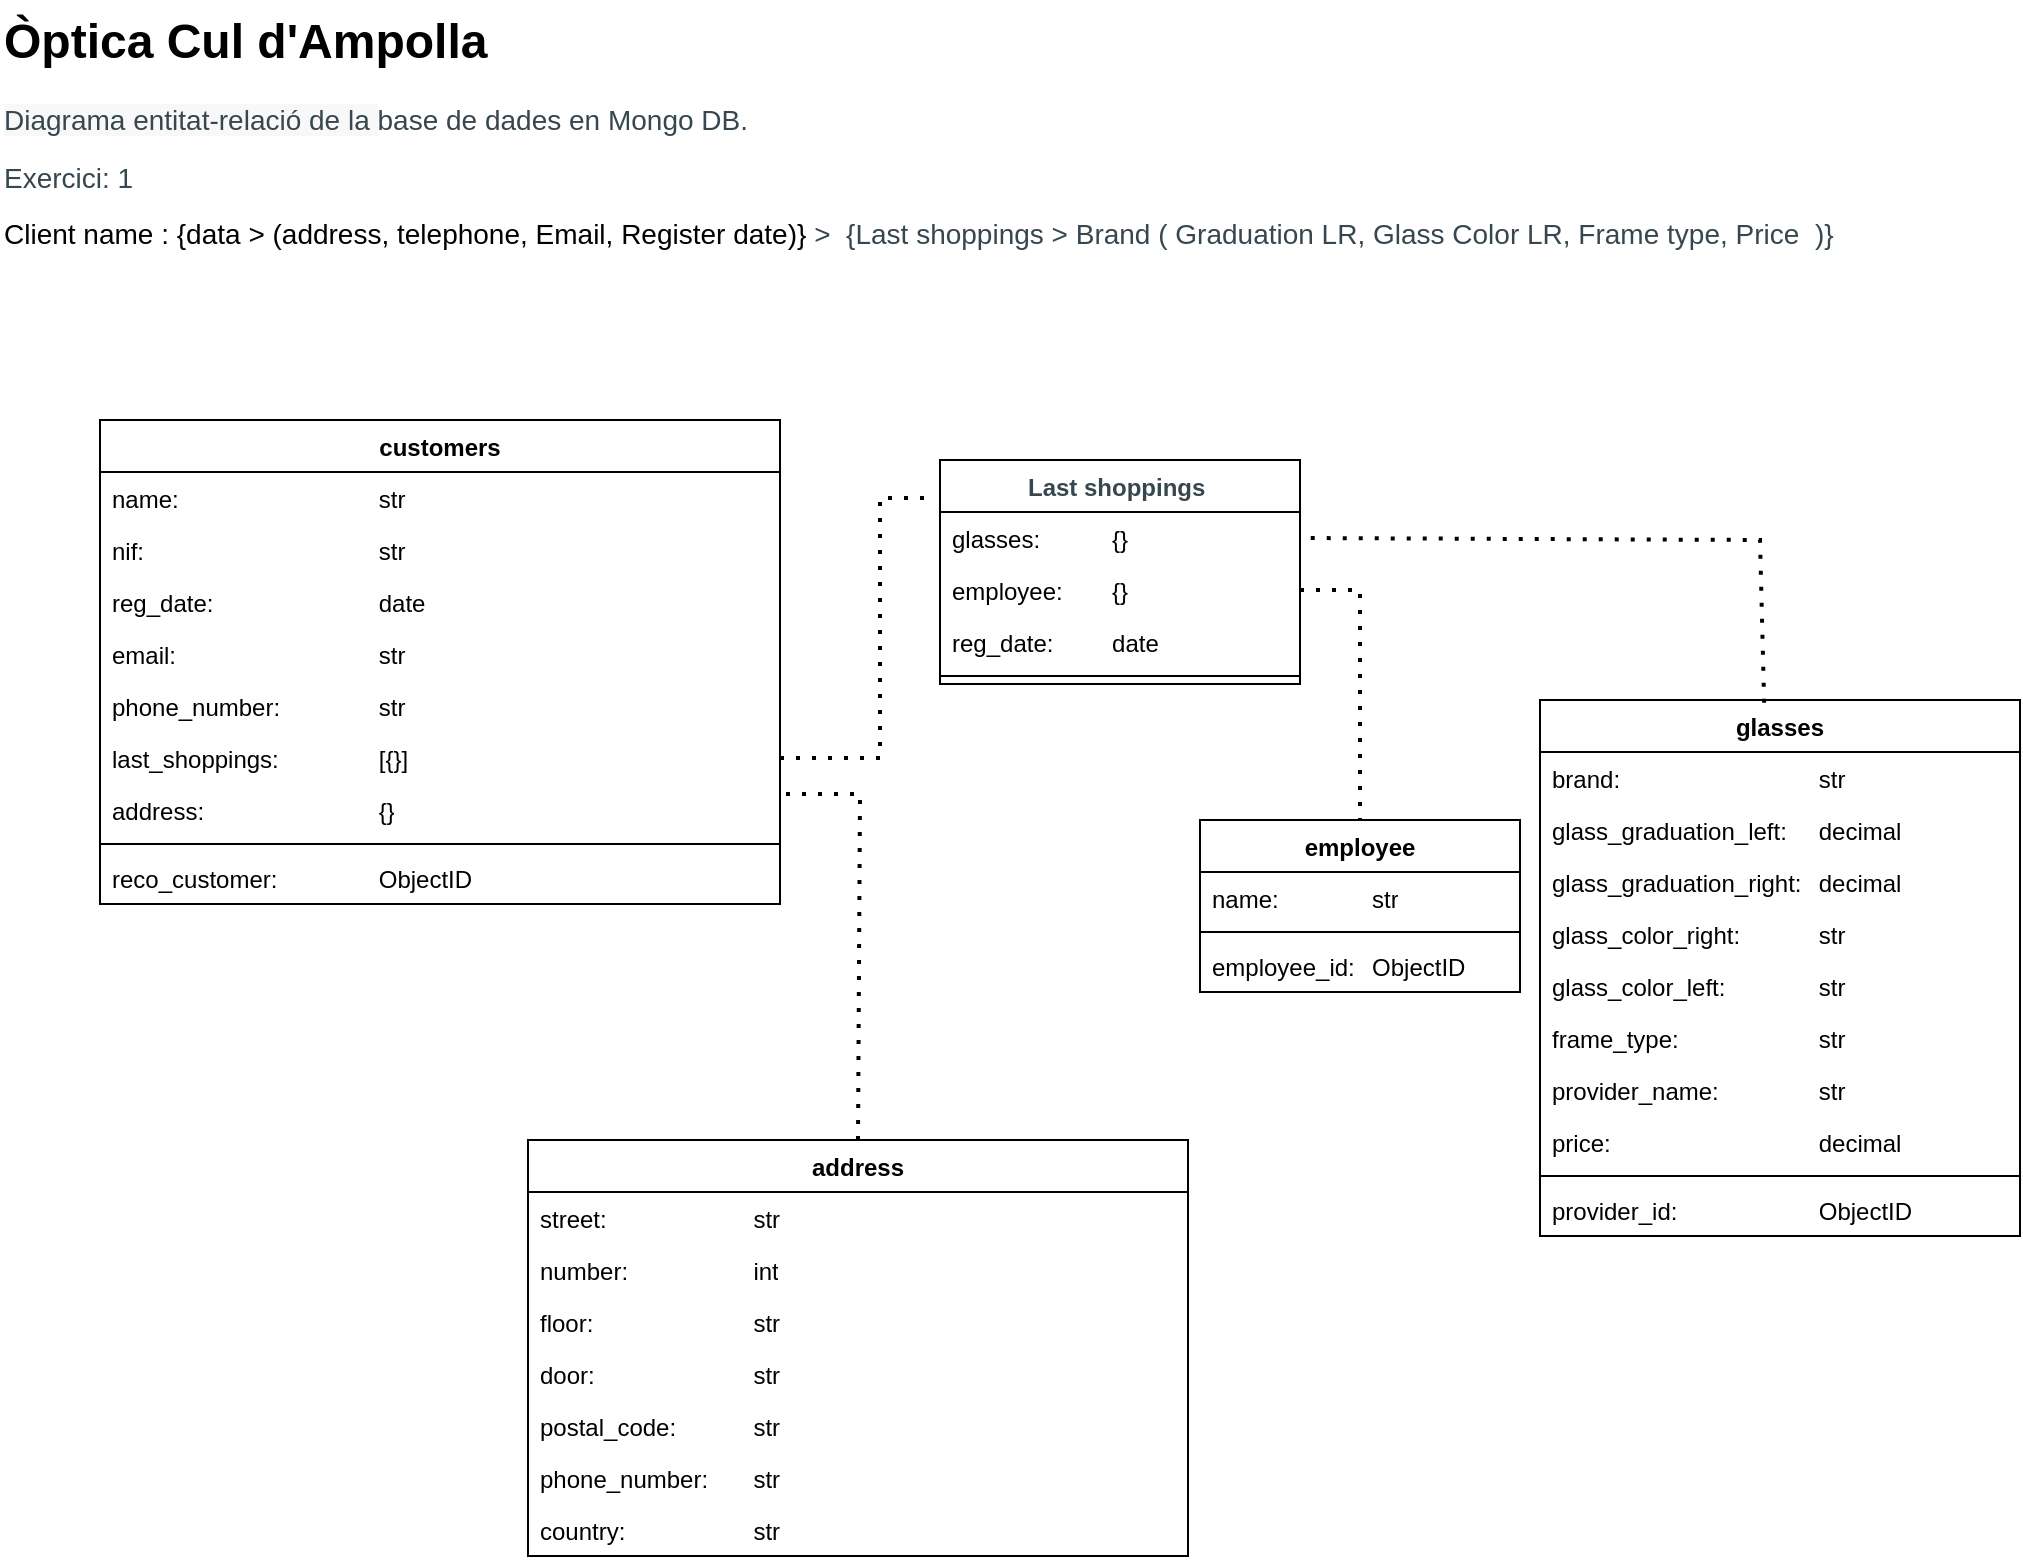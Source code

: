 <mxfile version="26.0.16" pages="3">
  <diagram name="Òptica  interfície client" id="b5b7bab2-c9e2-2cf4-8b2a-24fd1a2a6d21">
    <mxGraphModel dx="1434" dy="900" grid="1" gridSize="10" guides="1" tooltips="1" connect="1" arrows="1" fold="1" page="1" pageScale="1" pageWidth="1169" pageHeight="827" background="none" math="0" shadow="0">
      <root>
        <mxCell id="0" />
        <mxCell id="1" parent="0" />
        <mxCell id="E87La_fp3oiZn3WdMD0V-28" value="glasses" style="swimlane;fontStyle=1;align=center;verticalAlign=top;childLayout=stackLayout;horizontal=1;startSize=26;horizontalStack=0;resizeParent=1;resizeParentMax=0;resizeLast=0;collapsible=1;marginBottom=0;whiteSpace=wrap;html=1;" parent="1" vertex="1">
          <mxGeometry x="890" y="380" width="240" height="268" as="geometry" />
        </mxCell>
        <mxCell id="E87La_fp3oiZn3WdMD0V-30" value="brand: &lt;span style=&quot;white-space: pre;&quot;&gt;&#x9;&lt;/span&gt;&lt;span style=&quot;white-space: pre;&quot;&gt;&#x9;&lt;span style=&quot;white-space: pre;&quot;&gt;&#x9;&lt;/span&gt;&lt;span style=&quot;white-space: pre;&quot;&gt;&#x9;&lt;/span&gt;&lt;/span&gt;str" style="text;strokeColor=none;fillColor=none;align=left;verticalAlign=top;spacingLeft=4;spacingRight=4;overflow=hidden;rotatable=0;points=[[0,0.5],[1,0.5]];portConstraint=eastwest;whiteSpace=wrap;html=1;" parent="E87La_fp3oiZn3WdMD0V-28" vertex="1">
          <mxGeometry y="26" width="240" height="26" as="geometry" />
        </mxCell>
        <mxCell id="E87La_fp3oiZn3WdMD0V-31" value="glass_graduation_left: &lt;span style=&quot;white-space: pre;&quot;&gt;&#x9;&lt;/span&gt;decimal" style="text;strokeColor=none;fillColor=none;align=left;verticalAlign=top;spacingLeft=4;spacingRight=4;overflow=hidden;rotatable=0;points=[[0,0.5],[1,0.5]];portConstraint=eastwest;whiteSpace=wrap;html=1;" parent="E87La_fp3oiZn3WdMD0V-28" vertex="1">
          <mxGeometry y="52" width="240" height="26" as="geometry" />
        </mxCell>
        <mxCell id="E87La_fp3oiZn3WdMD0V-32" value="glass_graduation_right: &lt;span style=&quot;white-space: pre;&quot;&gt;&#x9;&lt;/span&gt;decimal" style="text;strokeColor=none;fillColor=none;align=left;verticalAlign=top;spacingLeft=4;spacingRight=4;overflow=hidden;rotatable=0;points=[[0,0.5],[1,0.5]];portConstraint=eastwest;whiteSpace=wrap;html=1;" parent="E87La_fp3oiZn3WdMD0V-28" vertex="1">
          <mxGeometry y="78" width="240" height="26" as="geometry" />
        </mxCell>
        <mxCell id="E87La_fp3oiZn3WdMD0V-37" value="glass_color_right:&amp;nbsp;&lt;span style=&quot;white-space: pre;&quot;&gt;&#x9;&lt;/span&gt;&lt;span style=&quot;white-space: pre;&quot;&gt;&#x9;&lt;/span&gt;str" style="text;strokeColor=none;fillColor=none;align=left;verticalAlign=top;spacingLeft=4;spacingRight=4;overflow=hidden;rotatable=0;points=[[0,0.5],[1,0.5]];portConstraint=eastwest;whiteSpace=wrap;html=1;" parent="E87La_fp3oiZn3WdMD0V-28" vertex="1">
          <mxGeometry y="104" width="240" height="26" as="geometry" />
        </mxCell>
        <mxCell id="E87La_fp3oiZn3WdMD0V-38" value="glass_color_left: &lt;span style=&quot;white-space: pre;&quot;&gt;&#x9;&lt;/span&gt;&lt;span style=&quot;white-space: pre;&quot;&gt;&#x9;&lt;/span&gt;str" style="text;strokeColor=none;fillColor=none;align=left;verticalAlign=top;spacingLeft=4;spacingRight=4;overflow=hidden;rotatable=0;points=[[0,0.5],[1,0.5]];portConstraint=eastwest;whiteSpace=wrap;html=1;" parent="E87La_fp3oiZn3WdMD0V-28" vertex="1">
          <mxGeometry y="130" width="240" height="26" as="geometry" />
        </mxCell>
        <mxCell id="4kkZKKNilTnT8zzpKngH-2" value="frame_type: &lt;span style=&quot;white-space: pre;&quot;&gt;&#x9;&lt;/span&gt;&lt;span style=&quot;white-space: pre;&quot;&gt;&#x9;&lt;span style=&quot;white-space: pre;&quot;&gt;&#x9;&lt;/span&gt;&lt;/span&gt;str" style="text;strokeColor=none;fillColor=none;align=left;verticalAlign=top;spacingLeft=4;spacingRight=4;overflow=hidden;rotatable=0;points=[[0,0.5],[1,0.5]];portConstraint=eastwest;whiteSpace=wrap;html=1;" vertex="1" parent="E87La_fp3oiZn3WdMD0V-28">
          <mxGeometry y="156" width="240" height="26" as="geometry" />
        </mxCell>
        <mxCell id="uMEO7S9eNnJ4XcuL8M9X-3" value="provider_name: &lt;span style=&quot;white-space: pre;&quot;&gt;&#x9;&lt;/span&gt;&lt;span style=&quot;white-space: pre;&quot;&gt;&#x9;&lt;/span&gt;str" style="text;strokeColor=none;fillColor=none;align=left;verticalAlign=top;spacingLeft=4;spacingRight=4;overflow=hidden;rotatable=0;points=[[0,0.5],[1,0.5]];portConstraint=eastwest;whiteSpace=wrap;html=1;" vertex="1" parent="E87La_fp3oiZn3WdMD0V-28">
          <mxGeometry y="182" width="240" height="26" as="geometry" />
        </mxCell>
        <mxCell id="3CWz6xFatNxV9PZCAtLl-34" value="price:&amp;nbsp;&lt;span style=&quot;white-space: pre;&quot;&gt;&#x9;&lt;/span&gt;&lt;span style=&quot;white-space: pre;&quot;&gt;&#x9;&lt;span style=&quot;white-space: pre;&quot;&gt;&#x9;&lt;/span&gt;&lt;span style=&quot;white-space: pre;&quot;&gt;&#x9;&lt;/span&gt;&lt;/span&gt;decimal" style="text;strokeColor=none;fillColor=none;align=left;verticalAlign=top;spacingLeft=4;spacingRight=4;overflow=hidden;rotatable=0;points=[[0,0.5],[1,0.5]];portConstraint=eastwest;whiteSpace=wrap;html=1;" parent="E87La_fp3oiZn3WdMD0V-28" vertex="1">
          <mxGeometry y="208" width="240" height="26" as="geometry" />
        </mxCell>
        <mxCell id="E87La_fp3oiZn3WdMD0V-35" value="" style="line;strokeWidth=1;fillColor=none;align=left;verticalAlign=middle;spacingTop=-1;spacingLeft=3;spacingRight=3;rotatable=0;labelPosition=right;points=[];portConstraint=eastwest;strokeColor=inherit;" parent="E87La_fp3oiZn3WdMD0V-28" vertex="1">
          <mxGeometry y="234" width="240" height="8" as="geometry" />
        </mxCell>
        <mxCell id="rkmJLzN8BwR5XowPxIm3-59" value="provider_id:&amp;nbsp;&lt;span style=&quot;white-space: pre;&quot;&gt;&#x9;&lt;span style=&quot;white-space: pre;&quot;&gt;&#x9;&lt;span style=&quot;white-space: pre;&quot;&gt;&#x9;&lt;/span&gt;&lt;/span&gt;&lt;/span&gt;ObjectID" style="text;strokeColor=none;fillColor=none;align=left;verticalAlign=top;spacingLeft=4;spacingRight=4;overflow=hidden;rotatable=0;points=[[0,0.5],[1,0.5]];portConstraint=eastwest;whiteSpace=wrap;html=1;" parent="E87La_fp3oiZn3WdMD0V-28" vertex="1">
          <mxGeometry y="242" width="240" height="26" as="geometry" />
        </mxCell>
        <mxCell id="E87La_fp3oiZn3WdMD0V-46" value="customers" style="swimlane;fontStyle=1;align=center;verticalAlign=top;childLayout=stackLayout;horizontal=1;startSize=26;horizontalStack=0;resizeParent=1;resizeParentMax=0;resizeLast=0;collapsible=1;marginBottom=0;whiteSpace=wrap;html=1;" parent="1" vertex="1">
          <mxGeometry x="170" y="240" width="340" height="242" as="geometry" />
        </mxCell>
        <mxCell id="E87La_fp3oiZn3WdMD0V-48" value="name:&amp;nbsp;&lt;span style=&quot;white-space: pre;&quot;&gt;&#x9;&lt;/span&gt;&lt;span style=&quot;white-space: pre;&quot;&gt;&#x9;&lt;/span&gt;&lt;span style=&quot;white-space: pre;&quot;&gt;&#x9;&lt;/span&gt;&lt;span style=&quot;white-space: pre;&quot;&gt;&#x9;&lt;/span&gt;str" style="text;strokeColor=none;fillColor=none;align=left;verticalAlign=top;spacingLeft=4;spacingRight=4;overflow=hidden;rotatable=0;points=[[0,0.5],[1,0.5]];portConstraint=eastwest;whiteSpace=wrap;html=1;" parent="E87La_fp3oiZn3WdMD0V-46" vertex="1">
          <mxGeometry y="26" width="340" height="26" as="geometry" />
        </mxCell>
        <mxCell id="E87La_fp3oiZn3WdMD0V-64" value="nif:&amp;nbsp;&lt;span style=&quot;white-space: pre;&quot;&gt;&#x9;&lt;/span&gt;&lt;span style=&quot;white-space: pre;&quot;&gt;&#x9;&lt;/span&gt;&lt;span style=&quot;white-space: pre;&quot;&gt;&#x9;&lt;/span&gt;&lt;span style=&quot;white-space: pre;&quot;&gt;&#x9;&lt;/span&gt;&lt;span style=&quot;white-space: pre;&quot;&gt;&#x9;&lt;/span&gt;str" style="text;strokeColor=none;fillColor=none;align=left;verticalAlign=top;spacingLeft=4;spacingRight=4;overflow=hidden;rotatable=0;points=[[0,0.5],[1,0.5]];portConstraint=eastwest;whiteSpace=wrap;html=1;" parent="E87La_fp3oiZn3WdMD0V-46" vertex="1">
          <mxGeometry y="52" width="340" height="26" as="geometry" />
        </mxCell>
        <mxCell id="E87La_fp3oiZn3WdMD0V-51" value="reg_date:&amp;nbsp;&lt;span style=&quot;white-space: pre;&quot;&gt;&#x9;&lt;/span&gt;&lt;span style=&quot;white-space: pre;&quot;&gt;&#x9;&lt;/span&gt;&lt;span style=&quot;white-space: pre;&quot;&gt;&#x9;&lt;/span&gt;date" style="text;strokeColor=none;fillColor=none;align=left;verticalAlign=top;spacingLeft=4;spacingRight=4;overflow=hidden;rotatable=0;points=[[0,0.5],[1,0.5]];portConstraint=eastwest;whiteSpace=wrap;html=1;" parent="E87La_fp3oiZn3WdMD0V-46" vertex="1">
          <mxGeometry y="78" width="340" height="26" as="geometry" />
        </mxCell>
        <mxCell id="E87La_fp3oiZn3WdMD0V-50" value="email:&amp;nbsp;&lt;span style=&quot;white-space: pre;&quot;&gt;&#x9;&lt;/span&gt;&lt;span style=&quot;white-space: pre;&quot;&gt;&#x9;&lt;/span&gt;&lt;span style=&quot;white-space: pre;&quot;&gt;&#x9;&lt;/span&gt;&lt;span style=&quot;white-space: pre;&quot;&gt;&#x9;&lt;/span&gt;str" style="text;strokeColor=none;fillColor=none;align=left;verticalAlign=top;spacingLeft=4;spacingRight=4;overflow=hidden;rotatable=0;points=[[0,0.5],[1,0.5]];portConstraint=eastwest;whiteSpace=wrap;html=1;" parent="E87La_fp3oiZn3WdMD0V-46" vertex="1">
          <mxGeometry y="104" width="340" height="26" as="geometry" />
        </mxCell>
        <mxCell id="3CWz6xFatNxV9PZCAtLl-9" value="phone_number: &lt;span style=&quot;white-space: pre;&quot;&gt;&#x9;&lt;span style=&quot;white-space: pre;&quot;&gt;&#x9;&lt;/span&gt;&lt;/span&gt;str" style="text;strokeColor=none;fillColor=none;align=left;verticalAlign=top;spacingLeft=4;spacingRight=4;overflow=hidden;rotatable=0;points=[[0,0.5],[1,0.5]];portConstraint=eastwest;whiteSpace=wrap;html=1;" parent="E87La_fp3oiZn3WdMD0V-46" vertex="1">
          <mxGeometry y="130" width="340" height="26" as="geometry" />
        </mxCell>
        <mxCell id="cqmBUlZaChEEuBLO0d6J-1" value="last_shoppings:&lt;span style=&quot;white-space: pre;&quot;&gt;&#x9;&lt;span style=&quot;white-space: pre;&quot;&gt;&#x9;&lt;/span&gt;[&lt;/span&gt;{}]" style="text;strokeColor=none;fillColor=none;align=left;verticalAlign=top;spacingLeft=4;spacingRight=4;overflow=hidden;rotatable=0;points=[[0,0.5],[1,0.5]];portConstraint=eastwest;whiteSpace=wrap;html=1;" vertex="1" parent="E87La_fp3oiZn3WdMD0V-46">
          <mxGeometry y="156" width="340" height="26" as="geometry" />
        </mxCell>
        <mxCell id="cqmBUlZaChEEuBLO0d6J-3" value="address:&lt;span style=&quot;white-space: pre;&quot;&gt;&#x9;&lt;span style=&quot;white-space: pre;&quot;&gt;&#x9;&lt;span style=&quot;white-space: pre;&quot;&gt;&#x9;&lt;/span&gt;&lt;span style=&quot;white-space: pre;&quot;&gt;&#x9;&lt;/span&gt;&lt;/span&gt;&lt;/span&gt;{}" style="text;strokeColor=none;fillColor=none;align=left;verticalAlign=top;spacingLeft=4;spacingRight=4;overflow=hidden;rotatable=0;points=[[0,0.5],[1,0.5]];portConstraint=eastwest;whiteSpace=wrap;html=1;" vertex="1" parent="E87La_fp3oiZn3WdMD0V-46">
          <mxGeometry y="182" width="340" height="26" as="geometry" />
        </mxCell>
        <mxCell id="E87La_fp3oiZn3WdMD0V-53" value="" style="line;strokeWidth=1;fillColor=none;align=left;verticalAlign=middle;spacingTop=-1;spacingLeft=3;spacingRight=3;rotatable=0;labelPosition=right;points=[];portConstraint=eastwest;strokeColor=inherit;" parent="E87La_fp3oiZn3WdMD0V-46" vertex="1">
          <mxGeometry y="208" width="340" height="8" as="geometry" />
        </mxCell>
        <mxCell id="E87La_fp3oiZn3WdMD0V-52" value="reco_customer:&amp;nbsp;&lt;span style=&quot;white-space: pre;&quot;&gt;&#x9;&lt;/span&gt;&lt;span style=&quot;white-space: pre;&quot;&gt;&#x9;&lt;/span&gt;ObjectID" style="text;strokeColor=none;fillColor=none;align=left;verticalAlign=top;spacingLeft=4;spacingRight=4;overflow=hidden;rotatable=0;points=[[0,0.5],[1,0.5]];portConstraint=eastwest;whiteSpace=wrap;html=1;" parent="E87La_fp3oiZn3WdMD0V-46" vertex="1">
          <mxGeometry y="216" width="340" height="26" as="geometry" />
        </mxCell>
        <mxCell id="E87La_fp3oiZn3WdMD0V-68" value="employee" style="swimlane;fontStyle=1;align=center;verticalAlign=top;childLayout=stackLayout;horizontal=1;startSize=26;horizontalStack=0;resizeParent=1;resizeParentMax=0;resizeLast=0;collapsible=1;marginBottom=0;whiteSpace=wrap;html=1;" parent="1" vertex="1">
          <mxGeometry x="720" y="440" width="160" height="86" as="geometry" />
        </mxCell>
        <mxCell id="E87La_fp3oiZn3WdMD0V-70" value="name: &lt;span style=&quot;white-space: pre;&quot;&gt;&#x9;&lt;/span&gt;&lt;span style=&quot;white-space: pre;&quot;&gt;&#x9;&lt;/span&gt;str" style="text;strokeColor=none;fillColor=none;align=left;verticalAlign=top;spacingLeft=4;spacingRight=4;overflow=hidden;rotatable=0;points=[[0,0.5],[1,0.5]];portConstraint=eastwest;whiteSpace=wrap;html=1;" parent="E87La_fp3oiZn3WdMD0V-68" vertex="1">
          <mxGeometry y="26" width="160" height="26" as="geometry" />
        </mxCell>
        <mxCell id="E87La_fp3oiZn3WdMD0V-76" value="" style="line;strokeWidth=1;fillColor=none;align=left;verticalAlign=middle;spacingTop=-1;spacingLeft=3;spacingRight=3;rotatable=0;labelPosition=right;points=[];portConstraint=eastwest;strokeColor=inherit;" parent="E87La_fp3oiZn3WdMD0V-68" vertex="1">
          <mxGeometry y="52" width="160" height="8" as="geometry" />
        </mxCell>
        <mxCell id="4kkZKKNilTnT8zzpKngH-1" value="employee_id:&amp;nbsp;&lt;span style=&quot;white-space: pre;&quot;&gt;&#x9;&lt;/span&gt;ObjectID" style="text;strokeColor=none;fillColor=none;align=left;verticalAlign=top;spacingLeft=4;spacingRight=4;overflow=hidden;rotatable=0;points=[[0,0.5],[1,0.5]];portConstraint=eastwest;whiteSpace=wrap;html=1;" vertex="1" parent="E87La_fp3oiZn3WdMD0V-68">
          <mxGeometry y="60" width="160" height="26" as="geometry" />
        </mxCell>
        <mxCell id="ixOyMXAkQ-w000aH7906-4" value="&lt;h1 style=&quot;margin-top: 0px;&quot;&gt;Òptica Cul d&#39;Ampolla&lt;/h1&gt;&lt;p&gt;&lt;span style=&quot;color: rgb(55, 71, 79); font-family: Montserrat, Arial, Helvetica; font-size: 14px; background-color: rgb(248, 248, 248);&quot;&gt;Diagrama entitat-relació de la&amp;nbsp;&lt;/span&gt;&lt;span style=&quot;background-color: rgb(255, 255, 255); color: rgb(55, 71, 79); font-family: Montserrat, Arial, Helvetica; font-size: 14px; text-align: justify;&quot;&gt;base de dades en Mongo DB.&lt;/span&gt;&lt;/p&gt;&lt;p style=&quot;text-align: justify;&quot;&gt;&lt;font face=&quot;Montserrat, Arial, Helvetica&quot; color=&quot;#37474f&quot;&gt;&lt;span style=&quot;font-size: 14px;&quot;&gt;Exercici: 1&lt;/span&gt;&lt;/font&gt;&lt;/p&gt;&lt;p style=&quot;text-align: justify;&quot;&gt;&lt;font style=&quot;background-color: transparent;&quot; face=&quot;Montserrat, Arial, Helvetica&quot;&gt;&lt;span style=&quot;font-size: 14px;&quot;&gt;Client name :&amp;nbsp;&lt;/span&gt;&lt;/font&gt;&lt;font style=&quot;background-color: transparent; color: light-dark(rgb(0, 0, 0), rgb(255, 255, 255));&quot; face=&quot;Montserrat, Arial, Helvetica&quot;&gt;&lt;span style=&quot;font-size: 14px;&quot;&gt;{data &amp;gt; (address, telephone, Email, Register date)}&amp;nbsp;&lt;/span&gt;&lt;/font&gt;&lt;span style=&quot;background-color: transparent; font-size: 14px; color: light-dark(rgb(55, 71, 79), rgb(167, 181, 188)); font-family: Montserrat, Arial, Helvetica;&quot;&gt;&amp;gt;&amp;nbsp; {&lt;/span&gt;&lt;span style=&quot;background-color: transparent; font-size: 14px; color: light-dark(rgb(55, 71, 79), rgb(167, 181, 188)); font-family: Montserrat, Arial, Helvetica;&quot;&gt;Last shoppings &amp;gt; Brand ( Graduation LR, Glass Color LR, Frame type, Price&amp;nbsp; )}&lt;/span&gt;&lt;/p&gt;" style="text;html=1;whiteSpace=wrap;overflow=hidden;rounded=0;" parent="1" vertex="1">
          <mxGeometry x="120" y="30" width="980" height="180" as="geometry" />
        </mxCell>
        <mxCell id="3CWz6xFatNxV9PZCAtLl-10" value="" style="endArrow=none;dashed=1;html=1;dashPattern=1 3;strokeWidth=2;rounded=0;entryX=1.006;entryY=0.192;entryDx=0;entryDy=0;entryPerimeter=0;exitX=0.5;exitY=0;exitDx=0;exitDy=0;" parent="1" target="cqmBUlZaChEEuBLO0d6J-3" edge="1" source="3CWz6xFatNxV9PZCAtLl-37">
          <mxGeometry width="50" height="50" relative="1" as="geometry">
            <mxPoint x="550" y="540" as="sourcePoint" />
            <mxPoint x="360.41" y="459.286" as="targetPoint" />
            <Array as="points">
              <mxPoint x="550" y="427" />
            </Array>
          </mxGeometry>
        </mxCell>
        <mxCell id="3CWz6xFatNxV9PZCAtLl-25" value="" style="endArrow=none;dashed=1;html=1;dashPattern=1 3;strokeWidth=2;rounded=0;entryX=0;entryY=0.5;entryDx=0;entryDy=0;exitX=1;exitY=0.5;exitDx=0;exitDy=0;" parent="1" edge="1" source="cqmBUlZaChEEuBLO0d6J-1">
          <mxGeometry width="50" height="50" relative="1" as="geometry">
            <mxPoint x="512" y="400" as="sourcePoint" />
            <mxPoint x="584.5" y="279.0" as="targetPoint" />
            <Array as="points">
              <mxPoint x="560" y="409" />
              <mxPoint x="560" y="279" />
            </Array>
          </mxGeometry>
        </mxCell>
        <mxCell id="3CWz6xFatNxV9PZCAtLl-26" value="&lt;div&gt;&lt;font style=&quot;&quot;&gt;&lt;span style=&quot;color: rgb(55, 71, 79); font-family: Montserrat, Arial, Helvetica; text-align: justify;&quot;&gt;Last shoppings&lt;/span&gt;&amp;nbsp;&lt;/font&gt;&lt;/div&gt;" style="swimlane;fontStyle=1;align=center;verticalAlign=top;childLayout=stackLayout;horizontal=1;startSize=26;horizontalStack=0;resizeParent=1;resizeParentMax=0;resizeLast=0;collapsible=1;marginBottom=0;whiteSpace=wrap;html=1;" parent="1" vertex="1">
          <mxGeometry x="590" y="260" width="180" height="112" as="geometry" />
        </mxCell>
        <mxCell id="3CWz6xFatNxV9PZCAtLl-28" value="glasses:&amp;nbsp;&lt;span style=&quot;white-space: pre;&quot;&gt;&#x9;&lt;/span&gt;&lt;span style=&quot;white-space: pre;&quot;&gt;&#x9;&lt;/span&gt;{}" style="text;strokeColor=none;fillColor=none;align=left;verticalAlign=top;spacingLeft=4;spacingRight=4;overflow=hidden;rotatable=0;points=[[0,0.5],[1,0.5]];portConstraint=eastwest;whiteSpace=wrap;html=1;" parent="3CWz6xFatNxV9PZCAtLl-26" vertex="1">
          <mxGeometry y="26" width="180" height="26" as="geometry" />
        </mxCell>
        <mxCell id="cqmBUlZaChEEuBLO0d6J-2" value="employee:&amp;nbsp;&lt;span style=&quot;white-space: pre;&quot;&gt;&#x9;&lt;/span&gt;{}" style="text;strokeColor=none;fillColor=none;align=left;verticalAlign=top;spacingLeft=4;spacingRight=4;overflow=hidden;rotatable=0;points=[[0,0.5],[1,0.5]];portConstraint=eastwest;whiteSpace=wrap;html=1;" vertex="1" parent="3CWz6xFatNxV9PZCAtLl-26">
          <mxGeometry y="52" width="180" height="26" as="geometry" />
        </mxCell>
        <mxCell id="3CWz6xFatNxV9PZCAtLl-29" value="reg_date:&amp;nbsp;&lt;span style=&quot;white-space: pre;&quot;&gt;&#x9;&lt;/span&gt;date" style="text;strokeColor=none;fillColor=none;align=left;verticalAlign=top;spacingLeft=4;spacingRight=4;overflow=hidden;rotatable=0;points=[[0,0.5],[1,0.5]];portConstraint=eastwest;whiteSpace=wrap;html=1;" parent="3CWz6xFatNxV9PZCAtLl-26" vertex="1">
          <mxGeometry y="78" width="180" height="26" as="geometry" />
        </mxCell>
        <mxCell id="3CWz6xFatNxV9PZCAtLl-30" value="" style="line;strokeWidth=1;fillColor=none;align=left;verticalAlign=middle;spacingTop=-1;spacingLeft=3;spacingRight=3;rotatable=0;labelPosition=right;points=[];portConstraint=eastwest;strokeColor=inherit;" parent="3CWz6xFatNxV9PZCAtLl-26" vertex="1">
          <mxGeometry y="104" width="180" height="8" as="geometry" />
        </mxCell>
        <mxCell id="3CWz6xFatNxV9PZCAtLl-32" value="" style="endArrow=none;dashed=1;html=1;dashPattern=1 3;strokeWidth=2;rounded=0;exitX=1;exitY=0.5;exitDx=0;exitDy=0;entryX=0.5;entryY=0;entryDx=0;entryDy=0;" parent="1" edge="1" target="E87La_fp3oiZn3WdMD0V-68" source="cqmBUlZaChEEuBLO0d6J-2">
          <mxGeometry width="50" height="50" relative="1" as="geometry">
            <mxPoint x="740" y="480.47" as="sourcePoint" />
            <mxPoint x="850" y="540" as="targetPoint" />
            <Array as="points">
              <mxPoint x="800" y="325" />
            </Array>
          </mxGeometry>
        </mxCell>
        <mxCell id="3CWz6xFatNxV9PZCAtLl-33" value="" style="endArrow=none;dashed=1;html=1;dashPattern=1 3;strokeWidth=2;rounded=0;exitX=0.467;exitY=0.005;exitDx=0;exitDy=0;exitPerimeter=0;entryX=1;entryY=0.5;entryDx=0;entryDy=0;" parent="1" source="E87La_fp3oiZn3WdMD0V-28" edge="1" target="3CWz6xFatNxV9PZCAtLl-28">
          <mxGeometry width="50" height="50" relative="1" as="geometry">
            <mxPoint x="920" y="410" as="sourcePoint" />
            <mxPoint x="690" y="380" as="targetPoint" />
            <Array as="points">
              <mxPoint x="1000" y="300" />
            </Array>
          </mxGeometry>
        </mxCell>
        <mxCell id="3CWz6xFatNxV9PZCAtLl-37" value="address" style="swimlane;fontStyle=1;align=center;verticalAlign=top;childLayout=stackLayout;horizontal=1;startSize=26;horizontalStack=0;resizeParent=1;resizeParentMax=0;resizeLast=0;collapsible=1;marginBottom=0;whiteSpace=wrap;html=1;" parent="1" vertex="1">
          <mxGeometry x="384" y="600" width="330" height="208" as="geometry" />
        </mxCell>
        <mxCell id="3CWz6xFatNxV9PZCAtLl-38" value="street:&amp;nbsp;&lt;span style=&quot;white-space: pre;&quot;&gt;&#x9;&lt;/span&gt;&lt;span style=&quot;white-space: pre;&quot;&gt;&#x9;&lt;/span&gt;&lt;span style=&quot;white-space: pre;&quot;&gt;&#x9;&lt;/span&gt;str" style="text;strokeColor=none;fillColor=none;align=left;verticalAlign=top;spacingLeft=4;spacingRight=4;overflow=hidden;rotatable=0;points=[[0,0.5],[1,0.5]];portConstraint=eastwest;whiteSpace=wrap;html=1;" parent="3CWz6xFatNxV9PZCAtLl-37" vertex="1">
          <mxGeometry y="26" width="330" height="26" as="geometry" />
        </mxCell>
        <mxCell id="3CWz6xFatNxV9PZCAtLl-39" value="number: &lt;span style=&quot;white-space: pre;&quot;&gt;&#x9;&lt;/span&gt;&lt;span style=&quot;white-space: pre;&quot;&gt;&#x9;&lt;/span&gt;&lt;span style=&quot;white-space: pre;&quot;&gt;&#x9;&lt;/span&gt;int" style="text;strokeColor=none;fillColor=none;align=left;verticalAlign=top;spacingLeft=4;spacingRight=4;overflow=hidden;rotatable=0;points=[[0,0.5],[1,0.5]];portConstraint=eastwest;whiteSpace=wrap;html=1;" parent="3CWz6xFatNxV9PZCAtLl-37" vertex="1">
          <mxGeometry y="52" width="330" height="26" as="geometry" />
        </mxCell>
        <mxCell id="3CWz6xFatNxV9PZCAtLl-40" value="floor: &lt;span style=&quot;white-space: pre;&quot;&gt;&#x9;&lt;/span&gt;&lt;span style=&quot;white-space: pre;&quot;&gt;&#x9;&lt;/span&gt;&lt;span style=&quot;white-space: pre;&quot;&gt;&#x9;&lt;/span&gt;str" style="text;strokeColor=none;fillColor=none;align=left;verticalAlign=top;spacingLeft=4;spacingRight=4;overflow=hidden;rotatable=0;points=[[0,0.5],[1,0.5]];portConstraint=eastwest;whiteSpace=wrap;html=1;" parent="3CWz6xFatNxV9PZCAtLl-37" vertex="1">
          <mxGeometry y="78" width="330" height="26" as="geometry" />
        </mxCell>
        <mxCell id="3CWz6xFatNxV9PZCAtLl-41" value="door: &lt;span style=&quot;white-space: pre;&quot;&gt;&#x9;&lt;/span&gt;&lt;span style=&quot;white-space: pre;&quot;&gt;&#x9;&lt;/span&gt;&lt;span style=&quot;white-space: pre;&quot;&gt;&#x9;&lt;/span&gt;str" style="text;strokeColor=none;fillColor=none;align=left;verticalAlign=top;spacingLeft=4;spacingRight=4;overflow=hidden;rotatable=0;points=[[0,0.5],[1,0.5]];portConstraint=eastwest;whiteSpace=wrap;html=1;" parent="3CWz6xFatNxV9PZCAtLl-37" vertex="1">
          <mxGeometry y="104" width="330" height="26" as="geometry" />
        </mxCell>
        <mxCell id="3CWz6xFatNxV9PZCAtLl-42" value="postal_code: &lt;span style=&quot;white-space: pre;&quot;&gt;&#x9;&lt;/span&gt;&lt;span style=&quot;white-space: pre;&quot;&gt;&#x9;&lt;/span&gt;str" style="text;strokeColor=none;fillColor=none;align=left;verticalAlign=top;spacingLeft=4;spacingRight=4;overflow=hidden;rotatable=0;points=[[0,0.5],[1,0.5]];portConstraint=eastwest;whiteSpace=wrap;html=1;" parent="3CWz6xFatNxV9PZCAtLl-37" vertex="1">
          <mxGeometry y="130" width="330" height="26" as="geometry" />
        </mxCell>
        <mxCell id="3CWz6xFatNxV9PZCAtLl-43" value="phone_number: &lt;span style=&quot;white-space: pre;&quot;&gt;&#x9;&lt;/span&gt;str" style="text;strokeColor=none;fillColor=none;align=left;verticalAlign=top;spacingLeft=4;spacingRight=4;overflow=hidden;rotatable=0;points=[[0,0.5],[1,0.5]];portConstraint=eastwest;whiteSpace=wrap;html=1;" parent="3CWz6xFatNxV9PZCAtLl-37" vertex="1">
          <mxGeometry y="156" width="330" height="26" as="geometry" />
        </mxCell>
        <mxCell id="3CWz6xFatNxV9PZCAtLl-44" value="country:&amp;nbsp;&lt;span style=&quot;white-space: pre;&quot;&gt;&#x9;&lt;/span&gt;&lt;span style=&quot;white-space: pre;&quot;&gt;&#x9;&lt;/span&gt;&lt;span style=&quot;white-space: pre;&quot;&gt;&#x9;&lt;/span&gt;str" style="text;strokeColor=none;fillColor=none;align=left;verticalAlign=top;spacingLeft=4;spacingRight=4;overflow=hidden;rotatable=0;points=[[0,0.5],[1,0.5]];portConstraint=eastwest;whiteSpace=wrap;html=1;" parent="3CWz6xFatNxV9PZCAtLl-37" vertex="1">
          <mxGeometry y="182" width="330" height="26" as="geometry" />
        </mxCell>
      </root>
    </mxGraphModel>
  </diagram>
  <diagram id="Y3oiOOs7XYwBHs9BrF3J" name="Òptica  interfície ulleres">
    <mxGraphModel dx="1434" dy="900" grid="1" gridSize="10" guides="1" tooltips="1" connect="1" arrows="1" fold="1" page="1" pageScale="1" pageWidth="1169" pageHeight="827" math="0" shadow="0">
      <root>
        <mxCell id="0" />
        <mxCell id="1" parent="0" />
        <mxCell id="MgBeq-9UzJOg8PSAd3IX-1" value="provider" style="swimlane;fontStyle=1;align=center;verticalAlign=top;childLayout=stackLayout;horizontal=1;startSize=26;horizontalStack=0;resizeParent=1;resizeParentMax=0;resizeLast=0;collapsible=1;marginBottom=0;whiteSpace=wrap;html=1;" vertex="1" parent="1">
          <mxGeometry x="40" y="760" width="325" height="182" as="geometry" />
        </mxCell>
        <mxCell id="MgBeq-9UzJOg8PSAd3IX-2" value="name:&amp;nbsp;&lt;span style=&quot;white-space: pre;&quot;&gt;&#x9;&lt;/span&gt;&lt;span style=&quot;white-space: pre;&quot;&gt;&#x9;&lt;span style=&quot;white-space: pre;&quot;&gt;&#x9;&lt;/span&gt;&lt;/span&gt;str" style="text;strokeColor=none;fillColor=none;align=left;verticalAlign=top;spacingLeft=4;spacingRight=4;overflow=hidden;rotatable=0;points=[[0,0.5],[1,0.5]];portConstraint=eastwest;whiteSpace=wrap;html=1;" vertex="1" parent="MgBeq-9UzJOg8PSAd3IX-1">
          <mxGeometry y="26" width="325" height="26" as="geometry" />
        </mxCell>
        <mxCell id="MgBeq-9UzJOg8PSAd3IX-3" value="phone_number: &lt;span style=&quot;white-space: pre;&quot;&gt;&#x9;&lt;/span&gt;str" style="text;strokeColor=none;fillColor=none;align=left;verticalAlign=top;spacingLeft=4;spacingRight=4;overflow=hidden;rotatable=0;points=[[0,0.5],[1,0.5]];portConstraint=eastwest;whiteSpace=wrap;html=1;" vertex="1" parent="MgBeq-9UzJOg8PSAd3IX-1">
          <mxGeometry y="52" width="325" height="26" as="geometry" />
        </mxCell>
        <mxCell id="MgBeq-9UzJOg8PSAd3IX-4" value="fax:&amp;nbsp; &lt;span style=&quot;white-space: pre;&quot;&gt;&#x9;&lt;/span&gt;&lt;span style=&quot;white-space: pre;&quot;&gt;&#x9;&lt;/span&gt;&lt;span style=&quot;white-space: pre;&quot;&gt;&#x9;&lt;/span&gt;str" style="text;strokeColor=none;fillColor=none;align=left;verticalAlign=top;spacingLeft=4;spacingRight=4;overflow=hidden;rotatable=0;points=[[0,0.5],[1,0.5]];portConstraint=eastwest;whiteSpace=wrap;html=1;" vertex="1" parent="MgBeq-9UzJOg8PSAd3IX-1">
          <mxGeometry y="78" width="325" height="26" as="geometry" />
        </mxCell>
        <mxCell id="MgBeq-9UzJOg8PSAd3IX-5" value="nif:&amp;nbsp;&amp;nbsp;&lt;span style=&quot;white-space: pre;&quot;&gt;&#x9;&lt;/span&gt;&lt;span style=&quot;white-space: pre;&quot;&gt;&#x9;&lt;/span&gt;&lt;span style=&quot;white-space: pre;&quot;&gt;&#x9;&lt;/span&gt;&lt;span style=&quot;white-space: pre;&quot;&gt;&#x9;&lt;/span&gt;str" style="text;strokeColor=none;fillColor=none;align=left;verticalAlign=top;spacingLeft=4;spacingRight=4;overflow=hidden;rotatable=0;points=[[0,0.5],[1,0.5]];portConstraint=eastwest;whiteSpace=wrap;html=1;" vertex="1" parent="MgBeq-9UzJOg8PSAd3IX-1">
          <mxGeometry y="104" width="325" height="26" as="geometry" />
        </mxCell>
        <mxCell id="MgBeq-9UzJOg8PSAd3IX-6" value="reg_date:&amp;nbsp;&lt;span style=&quot;white-space: pre;&quot;&gt;&#x9;&lt;/span&gt;&lt;span style=&quot;white-space: pre;&quot;&gt;&#x9;&lt;/span&gt;&lt;font face=&quot;sans-serif&quot;&gt;&lt;span style=&quot;font-size: 13.12px; text-wrap-mode: nowrap; background-color: rgb(255, 255, 255);&quot;&gt;date&lt;/span&gt;&lt;/font&gt;" style="text;strokeColor=none;fillColor=none;align=left;verticalAlign=top;spacingLeft=4;spacingRight=4;overflow=hidden;rotatable=0;points=[[0,0.5],[1,0.5]];portConstraint=eastwest;whiteSpace=wrap;html=1;" vertex="1" parent="MgBeq-9UzJOg8PSAd3IX-1">
          <mxGeometry y="130" width="325" height="26" as="geometry" />
        </mxCell>
        <mxCell id="MgBeq-9UzJOg8PSAd3IX-60" value="address:&lt;span style=&quot;white-space: pre;&quot;&gt;&#x9;&lt;span style=&quot;white-space: pre;&quot;&gt;&#x9;&lt;span style=&quot;white-space: pre;&quot;&gt;&#x9;&lt;/span&gt;&lt;/span&gt;&lt;/span&gt;{}" style="text;strokeColor=none;fillColor=none;align=left;verticalAlign=top;spacingLeft=4;spacingRight=4;overflow=hidden;rotatable=0;points=[[0,0.5],[1,0.5]];portConstraint=eastwest;whiteSpace=wrap;html=1;" vertex="1" parent="MgBeq-9UzJOg8PSAd3IX-1">
          <mxGeometry y="156" width="325" height="26" as="geometry" />
        </mxCell>
        <mxCell id="MgBeq-9UzJOg8PSAd3IX-7" value="glasses" style="swimlane;fontStyle=1;align=center;verticalAlign=top;childLayout=stackLayout;horizontal=1;startSize=26;horizontalStack=0;resizeParent=1;resizeParentMax=0;resizeLast=0;collapsible=1;marginBottom=0;whiteSpace=wrap;html=1;" vertex="1" parent="1">
          <mxGeometry x="200" y="240" width="240" height="294" as="geometry" />
        </mxCell>
        <mxCell id="MgBeq-9UzJOg8PSAd3IX-8" value="brand: &lt;span style=&quot;white-space: pre;&quot;&gt;&#x9;&lt;/span&gt;&lt;span style=&quot;white-space: pre;&quot;&gt;&#x9;&lt;span style=&quot;white-space: pre;&quot;&gt;&#x9;&lt;/span&gt;&lt;span style=&quot;white-space: pre;&quot;&gt;&#x9;&lt;/span&gt;&lt;/span&gt;str" style="text;strokeColor=none;fillColor=none;align=left;verticalAlign=top;spacingLeft=4;spacingRight=4;overflow=hidden;rotatable=0;points=[[0,0.5],[1,0.5]];portConstraint=eastwest;whiteSpace=wrap;html=1;" vertex="1" parent="MgBeq-9UzJOg8PSAd3IX-7">
          <mxGeometry y="26" width="240" height="26" as="geometry" />
        </mxCell>
        <mxCell id="MgBeq-9UzJOg8PSAd3IX-9" value="glass_graduation_left: &lt;span style=&quot;white-space: pre;&quot;&gt;&#x9;&lt;/span&gt;decimal" style="text;strokeColor=none;fillColor=none;align=left;verticalAlign=top;spacingLeft=4;spacingRight=4;overflow=hidden;rotatable=0;points=[[0,0.5],[1,0.5]];portConstraint=eastwest;whiteSpace=wrap;html=1;" vertex="1" parent="MgBeq-9UzJOg8PSAd3IX-7">
          <mxGeometry y="52" width="240" height="26" as="geometry" />
        </mxCell>
        <mxCell id="MgBeq-9UzJOg8PSAd3IX-10" value="glass_graduation_right: &lt;span style=&quot;white-space: pre;&quot;&gt;&#x9;&lt;/span&gt;decimal" style="text;strokeColor=none;fillColor=none;align=left;verticalAlign=top;spacingLeft=4;spacingRight=4;overflow=hidden;rotatable=0;points=[[0,0.5],[1,0.5]];portConstraint=eastwest;whiteSpace=wrap;html=1;" vertex="1" parent="MgBeq-9UzJOg8PSAd3IX-7">
          <mxGeometry y="78" width="240" height="26" as="geometry" />
        </mxCell>
        <mxCell id="MgBeq-9UzJOg8PSAd3IX-11" value="glass_color_right:&amp;nbsp;&lt;span style=&quot;white-space: pre;&quot;&gt;&#x9;&lt;/span&gt;&lt;span style=&quot;white-space: pre;&quot;&gt;&#x9;&lt;/span&gt;str" style="text;strokeColor=none;fillColor=none;align=left;verticalAlign=top;spacingLeft=4;spacingRight=4;overflow=hidden;rotatable=0;points=[[0,0.5],[1,0.5]];portConstraint=eastwest;whiteSpace=wrap;html=1;" vertex="1" parent="MgBeq-9UzJOg8PSAd3IX-7">
          <mxGeometry y="104" width="240" height="26" as="geometry" />
        </mxCell>
        <mxCell id="MgBeq-9UzJOg8PSAd3IX-12" value="glass_color_left: &lt;span style=&quot;white-space: pre;&quot;&gt;&#x9;&lt;/span&gt;&lt;span style=&quot;white-space: pre;&quot;&gt;&#x9;&lt;/span&gt;str" style="text;strokeColor=none;fillColor=none;align=left;verticalAlign=top;spacingLeft=4;spacingRight=4;overflow=hidden;rotatable=0;points=[[0,0.5],[1,0.5]];portConstraint=eastwest;whiteSpace=wrap;html=1;" vertex="1" parent="MgBeq-9UzJOg8PSAd3IX-7">
          <mxGeometry y="130" width="240" height="26" as="geometry" />
        </mxCell>
        <mxCell id="MgBeq-9UzJOg8PSAd3IX-13" value="frame_type: &lt;span style=&quot;white-space: pre;&quot;&gt;&#x9;&lt;/span&gt;&lt;span style=&quot;white-space: pre;&quot;&gt;&#x9;&lt;span style=&quot;white-space: pre;&quot;&gt;&#x9;&lt;/span&gt;&lt;/span&gt;str" style="text;strokeColor=none;fillColor=none;align=left;verticalAlign=top;spacingLeft=4;spacingRight=4;overflow=hidden;rotatable=0;points=[[0,0.5],[1,0.5]];portConstraint=eastwest;whiteSpace=wrap;html=1;" vertex="1" parent="MgBeq-9UzJOg8PSAd3IX-7">
          <mxGeometry y="156" width="240" height="26" as="geometry" />
        </mxCell>
        <mxCell id="MgBeq-9UzJOg8PSAd3IX-59" value="provider_name: &lt;span style=&quot;white-space: pre;&quot;&gt;&#x9;&lt;/span&gt;&lt;span style=&quot;white-space: pre;&quot;&gt;&#x9;&lt;/span&gt;str" style="text;strokeColor=none;fillColor=none;align=left;verticalAlign=top;spacingLeft=4;spacingRight=4;overflow=hidden;rotatable=0;points=[[0,0.5],[1,0.5]];portConstraint=eastwest;whiteSpace=wrap;html=1;" vertex="1" parent="MgBeq-9UzJOg8PSAd3IX-7">
          <mxGeometry y="182" width="240" height="26" as="geometry" />
        </mxCell>
        <mxCell id="MgBeq-9UzJOg8PSAd3IX-15" value="price:&amp;nbsp;&lt;span style=&quot;white-space: pre;&quot;&gt;&#x9;&lt;/span&gt;&lt;span style=&quot;white-space: pre;&quot;&gt;&#x9;&lt;span style=&quot;white-space: pre;&quot;&gt;&#x9;&lt;/span&gt;&lt;span style=&quot;white-space: pre;&quot;&gt;&#x9;&lt;/span&gt;&lt;/span&gt;decimal" style="text;strokeColor=none;fillColor=none;align=left;verticalAlign=top;spacingLeft=4;spacingRight=4;overflow=hidden;rotatable=0;points=[[0,0.5],[1,0.5]];portConstraint=eastwest;whiteSpace=wrap;html=1;" vertex="1" parent="MgBeq-9UzJOg8PSAd3IX-7">
          <mxGeometry y="208" width="240" height="26" as="geometry" />
        </mxCell>
        <mxCell id="MgBeq-9UzJOg8PSAd3IX-57" value="buyers:&amp;nbsp;&lt;span style=&quot;white-space: pre;&quot;&gt;&#x9;&lt;/span&gt;&lt;span style=&quot;white-space: pre;&quot;&gt;&#x9;&lt;span style=&quot;white-space: pre;&quot;&gt;&#x9;&lt;/span&gt;&lt;span style=&quot;white-space: pre;&quot;&gt;&#x9;&lt;/span&gt;&lt;/span&gt;{}" style="text;strokeColor=none;fillColor=none;align=left;verticalAlign=top;spacingLeft=4;spacingRight=4;overflow=hidden;rotatable=0;points=[[0,0.5],[1,0.5]];portConstraint=eastwest;whiteSpace=wrap;html=1;" vertex="1" parent="MgBeq-9UzJOg8PSAd3IX-7">
          <mxGeometry y="234" width="240" height="26" as="geometry" />
        </mxCell>
        <mxCell id="MgBeq-9UzJOg8PSAd3IX-16" value="" style="line;strokeWidth=1;fillColor=none;align=left;verticalAlign=middle;spacingTop=-1;spacingLeft=3;spacingRight=3;rotatable=0;labelPosition=right;points=[];portConstraint=eastwest;strokeColor=inherit;" vertex="1" parent="MgBeq-9UzJOg8PSAd3IX-7">
          <mxGeometry y="260" width="240" height="8" as="geometry" />
        </mxCell>
        <mxCell id="MgBeq-9UzJOg8PSAd3IX-14" value="provider_id:&amp;nbsp;&lt;span style=&quot;white-space: pre;&quot;&gt;&#x9;&lt;span style=&quot;white-space: pre;&quot;&gt;&#x9;&lt;span style=&quot;white-space: pre;&quot;&gt;&#x9;&lt;/span&gt;&lt;/span&gt;&lt;/span&gt;ObjectID" style="text;strokeColor=none;fillColor=none;align=left;verticalAlign=top;spacingLeft=4;spacingRight=4;overflow=hidden;rotatable=0;points=[[0,0.5],[1,0.5]];portConstraint=eastwest;whiteSpace=wrap;html=1;" vertex="1" parent="MgBeq-9UzJOg8PSAd3IX-7">
          <mxGeometry y="268" width="240" height="26" as="geometry" />
        </mxCell>
        <mxCell id="MgBeq-9UzJOg8PSAd3IX-17" value="customers" style="swimlane;fontStyle=1;align=center;verticalAlign=top;childLayout=stackLayout;horizontal=1;startSize=26;horizontalStack=0;resizeParent=1;resizeParentMax=0;resizeLast=0;collapsible=1;marginBottom=0;whiteSpace=wrap;html=1;" vertex="1" parent="1">
          <mxGeometry x="715" y="650" width="340" height="242" as="geometry" />
        </mxCell>
        <mxCell id="MgBeq-9UzJOg8PSAd3IX-18" value="name:&amp;nbsp;&lt;span style=&quot;white-space: pre;&quot;&gt;&#x9;&lt;/span&gt;&lt;span style=&quot;white-space: pre;&quot;&gt;&#x9;&lt;/span&gt;&lt;span style=&quot;white-space: pre;&quot;&gt;&#x9;&lt;/span&gt;&lt;span style=&quot;white-space: pre;&quot;&gt;&#x9;&lt;/span&gt;str" style="text;strokeColor=none;fillColor=none;align=left;verticalAlign=top;spacingLeft=4;spacingRight=4;overflow=hidden;rotatable=0;points=[[0,0.5],[1,0.5]];portConstraint=eastwest;whiteSpace=wrap;html=1;" vertex="1" parent="MgBeq-9UzJOg8PSAd3IX-17">
          <mxGeometry y="26" width="340" height="26" as="geometry" />
        </mxCell>
        <mxCell id="MgBeq-9UzJOg8PSAd3IX-19" value="nif:&amp;nbsp;&lt;span style=&quot;white-space: pre;&quot;&gt;&#x9;&lt;/span&gt;&lt;span style=&quot;white-space: pre;&quot;&gt;&#x9;&lt;/span&gt;&lt;span style=&quot;white-space: pre;&quot;&gt;&#x9;&lt;/span&gt;&lt;span style=&quot;white-space: pre;&quot;&gt;&#x9;&lt;/span&gt;&lt;span style=&quot;white-space: pre;&quot;&gt;&#x9;&lt;/span&gt;str" style="text;strokeColor=none;fillColor=none;align=left;verticalAlign=top;spacingLeft=4;spacingRight=4;overflow=hidden;rotatable=0;points=[[0,0.5],[1,0.5]];portConstraint=eastwest;whiteSpace=wrap;html=1;" vertex="1" parent="MgBeq-9UzJOg8PSAd3IX-17">
          <mxGeometry y="52" width="340" height="26" as="geometry" />
        </mxCell>
        <mxCell id="MgBeq-9UzJOg8PSAd3IX-20" value="reg_date:&amp;nbsp;&lt;span style=&quot;white-space: pre;&quot;&gt;&#x9;&lt;/span&gt;&lt;span style=&quot;white-space: pre;&quot;&gt;&#x9;&lt;/span&gt;&lt;span style=&quot;white-space: pre;&quot;&gt;&#x9;&lt;/span&gt;date" style="text;strokeColor=none;fillColor=none;align=left;verticalAlign=top;spacingLeft=4;spacingRight=4;overflow=hidden;rotatable=0;points=[[0,0.5],[1,0.5]];portConstraint=eastwest;whiteSpace=wrap;html=1;" vertex="1" parent="MgBeq-9UzJOg8PSAd3IX-17">
          <mxGeometry y="78" width="340" height="26" as="geometry" />
        </mxCell>
        <mxCell id="MgBeq-9UzJOg8PSAd3IX-21" value="email:&amp;nbsp;&lt;span style=&quot;white-space: pre;&quot;&gt;&#x9;&lt;/span&gt;&lt;span style=&quot;white-space: pre;&quot;&gt;&#x9;&lt;/span&gt;&lt;span style=&quot;white-space: pre;&quot;&gt;&#x9;&lt;/span&gt;&lt;span style=&quot;white-space: pre;&quot;&gt;&#x9;&lt;/span&gt;str" style="text;strokeColor=none;fillColor=none;align=left;verticalAlign=top;spacingLeft=4;spacingRight=4;overflow=hidden;rotatable=0;points=[[0,0.5],[1,0.5]];portConstraint=eastwest;whiteSpace=wrap;html=1;" vertex="1" parent="MgBeq-9UzJOg8PSAd3IX-17">
          <mxGeometry y="104" width="340" height="26" as="geometry" />
        </mxCell>
        <mxCell id="MgBeq-9UzJOg8PSAd3IX-22" value="phone_number: &lt;span style=&quot;white-space: pre;&quot;&gt;&#x9;&lt;span style=&quot;white-space: pre;&quot;&gt;&#x9;&lt;/span&gt;&lt;/span&gt;str" style="text;strokeColor=none;fillColor=none;align=left;verticalAlign=top;spacingLeft=4;spacingRight=4;overflow=hidden;rotatable=0;points=[[0,0.5],[1,0.5]];portConstraint=eastwest;whiteSpace=wrap;html=1;" vertex="1" parent="MgBeq-9UzJOg8PSAd3IX-17">
          <mxGeometry y="130" width="340" height="26" as="geometry" />
        </mxCell>
        <mxCell id="MgBeq-9UzJOg8PSAd3IX-26" value="address:&lt;span style=&quot;white-space: pre;&quot;&gt;&#x9;&lt;span style=&quot;white-space: pre;&quot;&gt;&#x9;&lt;span style=&quot;white-space: pre;&quot;&gt;&#x9;&lt;/span&gt;&lt;span style=&quot;white-space: pre;&quot;&gt;&#x9;&lt;/span&gt;&lt;/span&gt;&lt;/span&gt;{}" style="text;strokeColor=none;fillColor=none;align=left;verticalAlign=top;spacingLeft=4;spacingRight=4;overflow=hidden;rotatable=0;points=[[0,0.5],[1,0.5]];portConstraint=eastwest;whiteSpace=wrap;html=1;" vertex="1" parent="MgBeq-9UzJOg8PSAd3IX-17">
          <mxGeometry y="156" width="340" height="26" as="geometry" />
        </mxCell>
        <mxCell id="MgBeq-9UzJOg8PSAd3IX-25" value="last_shoppings:&lt;span style=&quot;white-space: pre;&quot;&gt;&#x9;&lt;span style=&quot;white-space: pre;&quot;&gt;&#x9;&lt;/span&gt;[&lt;/span&gt;{}]" style="text;strokeColor=none;fillColor=none;align=left;verticalAlign=top;spacingLeft=4;spacingRight=4;overflow=hidden;rotatable=0;points=[[0,0.5],[1,0.5]];portConstraint=eastwest;whiteSpace=wrap;html=1;" vertex="1" parent="MgBeq-9UzJOg8PSAd3IX-17">
          <mxGeometry y="182" width="340" height="26" as="geometry" />
        </mxCell>
        <mxCell id="MgBeq-9UzJOg8PSAd3IX-24" value="" style="line;strokeWidth=1;fillColor=none;align=left;verticalAlign=middle;spacingTop=-1;spacingLeft=3;spacingRight=3;rotatable=0;labelPosition=right;points=[];portConstraint=eastwest;strokeColor=inherit;" vertex="1" parent="MgBeq-9UzJOg8PSAd3IX-17">
          <mxGeometry y="208" width="340" height="8" as="geometry" />
        </mxCell>
        <mxCell id="MgBeq-9UzJOg8PSAd3IX-23" value="reco_customer:&amp;nbsp;&lt;span style=&quot;white-space: pre;&quot;&gt;&#x9;&lt;/span&gt;&lt;span style=&quot;white-space: pre;&quot;&gt;&#x9;&lt;/span&gt;ObjectID" style="text;strokeColor=none;fillColor=none;align=left;verticalAlign=top;spacingLeft=4;spacingRight=4;overflow=hidden;rotatable=0;points=[[0,0.5],[1,0.5]];portConstraint=eastwest;whiteSpace=wrap;html=1;" vertex="1" parent="MgBeq-9UzJOg8PSAd3IX-17">
          <mxGeometry y="216" width="340" height="26" as="geometry" />
        </mxCell>
        <mxCell id="MgBeq-9UzJOg8PSAd3IX-31" value="&lt;h1 style=&quot;margin-top: 0px;&quot;&gt;Òptica Cul d&#39;Ampolla&lt;/h1&gt;&lt;p&gt;&lt;span style=&quot;color: rgb(55, 71, 79); font-family: Montserrat, Arial, Helvetica; font-size: 14px; background-color: rgb(248, 248, 248);&quot;&gt;Diagrama entitat-relació de la&amp;nbsp;&lt;/span&gt;&lt;span style=&quot;background-color: rgb(255, 255, 255); color: rgb(55, 71, 79); font-family: Montserrat, Arial, Helvetica; font-size: 14px; text-align: justify;&quot;&gt;base de dades&lt;/span&gt;&lt;span style=&quot;background-color: rgb(255, 255, 255); color: rgb(55, 71, 79); font-family: Montserrat, Arial, Helvetica; font-size: 14px; text-align: justify;&quot;&gt;&amp;nbsp;&lt;/span&gt;&lt;span style=&quot;background-color: rgb(255, 255, 255); color: rgb(55, 71, 79); font-family: Montserrat, Arial, Helvetica; font-size: 14px; text-align: justify;&quot;&gt;en Mongo DB.&lt;/span&gt;&lt;/p&gt;&lt;p style=&quot;text-align: justify;&quot;&gt;&lt;font face=&quot;Montserrat, Arial, Helvetica&quot; color=&quot;#37474f&quot;&gt;&lt;span style=&quot;font-size: 14px;&quot;&gt;Exercici: 2&lt;/span&gt;&lt;/font&gt;&lt;/p&gt;&lt;p style=&quot;text-align: justify;&quot;&gt;&lt;font face=&quot;Montserrat, Arial, Helvetica&quot;&gt;&lt;span style=&quot;font-size: 14px;&quot;&gt;{brand, frame, provider, price} &amp;gt; { &quot;Bought by&quot;: {clients} }&lt;/span&gt;&lt;/font&gt;&lt;/p&gt;" style="text;html=1;whiteSpace=wrap;overflow=hidden;rounded=0;" vertex="1" parent="1">
          <mxGeometry x="120" y="30" width="570" height="180" as="geometry" />
        </mxCell>
        <mxCell id="MgBeq-9UzJOg8PSAd3IX-41" value="&lt;div style=&quot;text-align: justify;&quot;&gt;&lt;font face=&quot;Montserrat, Arial, Helvetica&quot; color=&quot;#37474f&quot;&gt;buyer&lt;/font&gt;&lt;/div&gt;" style="swimlane;fontStyle=1;align=center;verticalAlign=top;childLayout=stackLayout;horizontal=1;startSize=26;horizontalStack=0;resizeParent=1;resizeParentMax=0;resizeLast=0;collapsible=1;marginBottom=0;whiteSpace=wrap;html=1;" vertex="1" parent="1">
          <mxGeometry x="390" y="560" width="180" height="112" as="geometry" />
        </mxCell>
        <mxCell id="MgBeq-9UzJOg8PSAd3IX-42" value="reg_date:&amp;nbsp;&lt;span style=&quot;white-space: pre;&quot;&gt;&#x9;&lt;/span&gt;date" style="text;strokeColor=none;fillColor=none;align=left;verticalAlign=top;spacingLeft=4;spacingRight=4;overflow=hidden;rotatable=0;points=[[0,0.5],[1,0.5]];portConstraint=eastwest;whiteSpace=wrap;html=1;" vertex="1" parent="MgBeq-9UzJOg8PSAd3IX-41">
          <mxGeometry y="26" width="180" height="26" as="geometry" />
        </mxCell>
        <mxCell id="MgBeq-9UzJOg8PSAd3IX-44" value="glasses:&amp;nbsp;&lt;span style=&quot;white-space: pre;&quot;&gt;&#x9;&lt;/span&gt;&lt;span style=&quot;white-space: pre;&quot;&gt;&#x9;&lt;/span&gt;{}" style="text;strokeColor=none;fillColor=none;align=left;verticalAlign=top;spacingLeft=4;spacingRight=4;overflow=hidden;rotatable=0;points=[[0,0.5],[1,0.5]];portConstraint=eastwest;whiteSpace=wrap;html=1;" vertex="1" parent="MgBeq-9UzJOg8PSAd3IX-41">
          <mxGeometry y="52" width="180" height="26" as="geometry" />
        </mxCell>
        <mxCell id="MgBeq-9UzJOg8PSAd3IX-43" value="" style="line;strokeWidth=1;fillColor=none;align=left;verticalAlign=middle;spacingTop=-1;spacingLeft=3;spacingRight=3;rotatable=0;labelPosition=right;points=[];portConstraint=eastwest;strokeColor=inherit;" vertex="1" parent="MgBeq-9UzJOg8PSAd3IX-41">
          <mxGeometry y="78" width="180" height="8" as="geometry" />
        </mxCell>
        <mxCell id="MgBeq-9UzJOg8PSAd3IX-65" value="customer_id:&amp;nbsp;&lt;span style=&quot;white-space: pre;&quot;&gt;&#x9;&lt;/span&gt;ObjectID" style="text;strokeColor=none;fillColor=none;align=left;verticalAlign=top;spacingLeft=4;spacingRight=4;overflow=hidden;rotatable=0;points=[[0,0.5],[1,0.5]];portConstraint=eastwest;whiteSpace=wrap;html=1;" vertex="1" parent="MgBeq-9UzJOg8PSAd3IX-41">
          <mxGeometry y="86" width="180" height="26" as="geometry" />
        </mxCell>
        <mxCell id="MgBeq-9UzJOg8PSAd3IX-48" value="address" style="swimlane;fontStyle=1;align=center;verticalAlign=top;childLayout=stackLayout;horizontal=1;startSize=26;horizontalStack=0;resizeParent=1;resizeParentMax=0;resizeLast=0;collapsible=1;marginBottom=0;whiteSpace=wrap;html=1;" vertex="1" parent="1">
          <mxGeometry x="365" y="1000" width="330" height="208" as="geometry" />
        </mxCell>
        <mxCell id="MgBeq-9UzJOg8PSAd3IX-49" value="street:&amp;nbsp;&lt;span style=&quot;white-space: pre;&quot;&gt;&#x9;&lt;/span&gt;&lt;span style=&quot;white-space: pre;&quot;&gt;&#x9;&lt;/span&gt;&lt;span style=&quot;white-space: pre;&quot;&gt;&#x9;&lt;/span&gt;str" style="text;strokeColor=none;fillColor=none;align=left;verticalAlign=top;spacingLeft=4;spacingRight=4;overflow=hidden;rotatable=0;points=[[0,0.5],[1,0.5]];portConstraint=eastwest;whiteSpace=wrap;html=1;" vertex="1" parent="MgBeq-9UzJOg8PSAd3IX-48">
          <mxGeometry y="26" width="330" height="26" as="geometry" />
        </mxCell>
        <mxCell id="MgBeq-9UzJOg8PSAd3IX-50" value="number: &lt;span style=&quot;white-space: pre;&quot;&gt;&#x9;&lt;/span&gt;&lt;span style=&quot;white-space: pre;&quot;&gt;&#x9;&lt;/span&gt;&lt;span style=&quot;white-space: pre;&quot;&gt;&#x9;&lt;/span&gt;int" style="text;strokeColor=none;fillColor=none;align=left;verticalAlign=top;spacingLeft=4;spacingRight=4;overflow=hidden;rotatable=0;points=[[0,0.5],[1,0.5]];portConstraint=eastwest;whiteSpace=wrap;html=1;" vertex="1" parent="MgBeq-9UzJOg8PSAd3IX-48">
          <mxGeometry y="52" width="330" height="26" as="geometry" />
        </mxCell>
        <mxCell id="MgBeq-9UzJOg8PSAd3IX-51" value="floor: &lt;span style=&quot;white-space: pre;&quot;&gt;&#x9;&lt;/span&gt;&lt;span style=&quot;white-space: pre;&quot;&gt;&#x9;&lt;/span&gt;&lt;span style=&quot;white-space: pre;&quot;&gt;&#x9;&lt;/span&gt;str" style="text;strokeColor=none;fillColor=none;align=left;verticalAlign=top;spacingLeft=4;spacingRight=4;overflow=hidden;rotatable=0;points=[[0,0.5],[1,0.5]];portConstraint=eastwest;whiteSpace=wrap;html=1;" vertex="1" parent="MgBeq-9UzJOg8PSAd3IX-48">
          <mxGeometry y="78" width="330" height="26" as="geometry" />
        </mxCell>
        <mxCell id="MgBeq-9UzJOg8PSAd3IX-52" value="door: &lt;span style=&quot;white-space: pre;&quot;&gt;&#x9;&lt;/span&gt;&lt;span style=&quot;white-space: pre;&quot;&gt;&#x9;&lt;/span&gt;&lt;span style=&quot;white-space: pre;&quot;&gt;&#x9;&lt;/span&gt;str" style="text;strokeColor=none;fillColor=none;align=left;verticalAlign=top;spacingLeft=4;spacingRight=4;overflow=hidden;rotatable=0;points=[[0,0.5],[1,0.5]];portConstraint=eastwest;whiteSpace=wrap;html=1;" vertex="1" parent="MgBeq-9UzJOg8PSAd3IX-48">
          <mxGeometry y="104" width="330" height="26" as="geometry" />
        </mxCell>
        <mxCell id="MgBeq-9UzJOg8PSAd3IX-53" value="postal_code: &lt;span style=&quot;white-space: pre;&quot;&gt;&#x9;&lt;/span&gt;&lt;span style=&quot;white-space: pre;&quot;&gt;&#x9;&lt;/span&gt;str" style="text;strokeColor=none;fillColor=none;align=left;verticalAlign=top;spacingLeft=4;spacingRight=4;overflow=hidden;rotatable=0;points=[[0,0.5],[1,0.5]];portConstraint=eastwest;whiteSpace=wrap;html=1;" vertex="1" parent="MgBeq-9UzJOg8PSAd3IX-48">
          <mxGeometry y="130" width="330" height="26" as="geometry" />
        </mxCell>
        <mxCell id="MgBeq-9UzJOg8PSAd3IX-54" value="phone_number: &lt;span style=&quot;white-space: pre;&quot;&gt;&#x9;&lt;/span&gt;str" style="text;strokeColor=none;fillColor=none;align=left;verticalAlign=top;spacingLeft=4;spacingRight=4;overflow=hidden;rotatable=0;points=[[0,0.5],[1,0.5]];portConstraint=eastwest;whiteSpace=wrap;html=1;" vertex="1" parent="MgBeq-9UzJOg8PSAd3IX-48">
          <mxGeometry y="156" width="330" height="26" as="geometry" />
        </mxCell>
        <mxCell id="MgBeq-9UzJOg8PSAd3IX-55" value="country:&amp;nbsp;&lt;span style=&quot;white-space: pre;&quot;&gt;&#x9;&lt;/span&gt;&lt;span style=&quot;white-space: pre;&quot;&gt;&#x9;&lt;/span&gt;&lt;span style=&quot;white-space: pre;&quot;&gt;&#x9;&lt;/span&gt;str" style="text;strokeColor=none;fillColor=none;align=left;verticalAlign=top;spacingLeft=4;spacingRight=4;overflow=hidden;rotatable=0;points=[[0,0.5],[1,0.5]];portConstraint=eastwest;whiteSpace=wrap;html=1;" vertex="1" parent="MgBeq-9UzJOg8PSAd3IX-48">
          <mxGeometry y="182" width="330" height="26" as="geometry" />
        </mxCell>
        <mxCell id="MgBeq-9UzJOg8PSAd3IX-58" value="" style="endArrow=none;dashed=1;html=1;dashPattern=1 3;strokeWidth=2;rounded=0;exitX=1;exitY=0.5;exitDx=0;exitDy=0;entryX=0.5;entryY=0;entryDx=0;entryDy=0;" edge="1" parent="1" source="MgBeq-9UzJOg8PSAd3IX-57" target="MgBeq-9UzJOg8PSAd3IX-41">
          <mxGeometry width="50" height="50" relative="1" as="geometry">
            <mxPoint x="320" y="530" as="sourcePoint" />
            <mxPoint x="370" y="480" as="targetPoint" />
            <Array as="points">
              <mxPoint x="480" y="487" />
            </Array>
          </mxGeometry>
        </mxCell>
        <mxCell id="MgBeq-9UzJOg8PSAd3IX-61" value="" style="endArrow=none;dashed=1;html=1;dashPattern=1 3;strokeWidth=2;rounded=0;exitX=1;exitY=0.5;exitDx=0;exitDy=0;entryX=0.467;entryY=-0.014;entryDx=0;entryDy=0;entryPerimeter=0;" edge="1" parent="1" source="MgBeq-9UzJOg8PSAd3IX-60" target="MgBeq-9UzJOg8PSAd3IX-48">
          <mxGeometry width="50" height="50" relative="1" as="geometry">
            <mxPoint x="520" y="990" as="sourcePoint" />
            <mxPoint x="570" y="940" as="targetPoint" />
            <Array as="points">
              <mxPoint x="520" y="930" />
            </Array>
          </mxGeometry>
        </mxCell>
        <mxCell id="MgBeq-9UzJOg8PSAd3IX-63" value="" style="endArrow=classic;html=1;rounded=0;entryX=0.25;entryY=0;entryDx=0;entryDy=0;exitX=0;exitY=0.5;exitDx=0;exitDy=0;" edge="1" parent="1" source="MgBeq-9UzJOg8PSAd3IX-14" target="MgBeq-9UzJOg8PSAd3IX-1">
          <mxGeometry width="50" height="50" relative="1" as="geometry">
            <mxPoint x="230" y="650" as="sourcePoint" />
            <mxPoint x="350" y="820" as="targetPoint" />
            <Array as="points">
              <mxPoint x="120" y="521" />
              <mxPoint x="120" y="680" />
            </Array>
          </mxGeometry>
        </mxCell>
        <mxCell id="MgBeq-9UzJOg8PSAd3IX-67" value="" style="endArrow=none;dashed=1;html=1;dashPattern=1 3;strokeWidth=2;rounded=0;entryX=0;entryY=0.5;entryDx=0;entryDy=0;" edge="1" parent="1" target="MgBeq-9UzJOg8PSAd3IX-26">
          <mxGeometry width="50" height="50" relative="1" as="geometry">
            <mxPoint x="520" y="930" as="sourcePoint" />
            <mxPoint x="610" y="670" as="targetPoint" />
            <Array as="points">
              <mxPoint x="520" y="819" />
            </Array>
          </mxGeometry>
        </mxCell>
        <mxCell id="MgBeq-9UzJOg8PSAd3IX-68" value="" style="endArrow=classic;html=1;rounded=0;exitX=1;exitY=0.5;exitDx=0;exitDy=0;entryX=-0.003;entryY=0.033;entryDx=0;entryDy=0;entryPerimeter=0;" edge="1" parent="1" source="MgBeq-9UzJOg8PSAd3IX-65" target="MgBeq-9UzJOg8PSAd3IX-17">
          <mxGeometry width="50" height="50" relative="1" as="geometry">
            <mxPoint x="600" y="650" as="sourcePoint" />
            <mxPoint x="690" y="660" as="targetPoint" />
            <Array as="points">
              <mxPoint x="640" y="659" />
            </Array>
          </mxGeometry>
        </mxCell>
      </root>
    </mxGraphModel>
  </diagram>
  <diagram id="ZMbjh_mQ8O8g5TzFmKps" name="Pizzeria">
    <mxGraphModel dx="1434" dy="900" grid="1" gridSize="10" guides="1" tooltips="1" connect="1" arrows="1" fold="1" page="1" pageScale="1" pageWidth="1169" pageHeight="827" math="0" shadow="0">
      <root>
        <mxCell id="0" />
        <mxCell id="1" parent="0" />
        <mxCell id="-SqiCAcZalxstI-Sqw1H-1" value="product_info" style="swimlane;fontStyle=1;align=center;verticalAlign=top;childLayout=stackLayout;horizontal=1;startSize=26;horizontalStack=0;resizeParent=1;resizeParentMax=0;resizeLast=0;collapsible=1;marginBottom=0;whiteSpace=wrap;html=1;" vertex="1" parent="1">
          <mxGeometry x="890" y="380" width="240" height="112" as="geometry" />
        </mxCell>
        <mxCell id="-SqiCAcZalxstI-Sqw1H-2" value="name: &lt;span style=&quot;white-space: pre;&quot;&gt;&#x9;&lt;/span&gt;&lt;span style=&quot;white-space: pre;&quot;&gt;&#x9;&lt;span style=&quot;white-space: pre;&quot;&gt;&#x9;&lt;/span&gt;&lt;/span&gt;str" style="text;strokeColor=none;fillColor=none;align=left;verticalAlign=top;spacingLeft=4;spacingRight=4;overflow=hidden;rotatable=0;points=[[0,0.5],[1,0.5]];portConstraint=eastwest;whiteSpace=wrap;html=1;" vertex="1" parent="-SqiCAcZalxstI-Sqw1H-1">
          <mxGeometry y="26" width="240" height="26" as="geometry" />
        </mxCell>
        <mxCell id="-SqiCAcZalxstI-Sqw1H-9" value="price:&amp;nbsp;&lt;span style=&quot;white-space: pre;&quot;&gt;&#x9;&lt;/span&gt;&lt;span style=&quot;white-space: pre;&quot;&gt;&#x9;&lt;span style=&quot;white-space: pre;&quot;&gt;&#x9;&lt;/span&gt;&lt;/span&gt;decimal" style="text;strokeColor=none;fillColor=none;align=left;verticalAlign=top;spacingLeft=4;spacingRight=4;overflow=hidden;rotatable=0;points=[[0,0.5],[1,0.5]];portConstraint=eastwest;whiteSpace=wrap;html=1;" vertex="1" parent="-SqiCAcZalxstI-Sqw1H-1">
          <mxGeometry y="52" width="240" height="26" as="geometry" />
        </mxCell>
        <mxCell id="-SqiCAcZalxstI-Sqw1H-10" value="" style="line;strokeWidth=1;fillColor=none;align=left;verticalAlign=middle;spacingTop=-1;spacingLeft=3;spacingRight=3;rotatable=0;labelPosition=right;points=[];portConstraint=eastwest;strokeColor=inherit;" vertex="1" parent="-SqiCAcZalxstI-Sqw1H-1">
          <mxGeometry y="78" width="240" height="8" as="geometry" />
        </mxCell>
        <mxCell id="-SqiCAcZalxstI-Sqw1H-11" value="product_id:&amp;nbsp;&lt;span style=&quot;white-space: pre;&quot;&gt;&#x9;&lt;span style=&quot;white-space: pre;&quot;&gt;&#x9;&lt;span style=&quot;white-space: pre;&quot;&gt;&#x9;&lt;/span&gt;&lt;/span&gt;&lt;/span&gt;ObjectID" style="text;strokeColor=none;fillColor=none;align=left;verticalAlign=top;spacingLeft=4;spacingRight=4;overflow=hidden;rotatable=0;points=[[0,0.5],[1,0.5]];portConstraint=eastwest;whiteSpace=wrap;html=1;" vertex="1" parent="-SqiCAcZalxstI-Sqw1H-1">
          <mxGeometry y="86" width="240" height="26" as="geometry" />
        </mxCell>
        <mxCell id="-SqiCAcZalxstI-Sqw1H-12" value="customers" style="swimlane;fontStyle=1;align=center;verticalAlign=top;childLayout=stackLayout;horizontal=1;startSize=26;horizontalStack=0;resizeParent=1;resizeParentMax=0;resizeLast=0;collapsible=1;marginBottom=0;whiteSpace=wrap;html=1;" vertex="1" parent="1">
          <mxGeometry x="100" y="240" width="340" height="268" as="geometry" />
        </mxCell>
        <mxCell id="-SqiCAcZalxstI-Sqw1H-13" value="name:&amp;nbsp;&lt;span style=&quot;white-space: pre;&quot;&gt;&#x9;&lt;/span&gt;&lt;span style=&quot;white-space: pre;&quot;&gt;&#x9;&lt;/span&gt;&lt;span style=&quot;white-space: pre;&quot;&gt;&#x9;&lt;/span&gt;&lt;span style=&quot;white-space: pre;&quot;&gt;&#x9;&lt;/span&gt;str" style="text;strokeColor=none;fillColor=none;align=left;verticalAlign=top;spacingLeft=4;spacingRight=4;overflow=hidden;rotatable=0;points=[[0,0.5],[1,0.5]];portConstraint=eastwest;whiteSpace=wrap;html=1;" vertex="1" parent="-SqiCAcZalxstI-Sqw1H-12">
          <mxGeometry y="26" width="340" height="26" as="geometry" />
        </mxCell>
        <mxCell id="71fG9jF2VGGOqv6daVWm-1" value="last_name:&amp;nbsp;&lt;span style=&quot;white-space: pre;&quot;&gt;&#x9;&lt;/span&gt;&lt;span style=&quot;white-space: pre;&quot;&gt;&#x9;&lt;/span&gt;&lt;span style=&quot;white-space: pre;&quot;&gt;&#x9;&lt;/span&gt;str" style="text;strokeColor=none;fillColor=none;align=left;verticalAlign=top;spacingLeft=4;spacingRight=4;overflow=hidden;rotatable=0;points=[[0,0.5],[1,0.5]];portConstraint=eastwest;whiteSpace=wrap;html=1;" vertex="1" parent="-SqiCAcZalxstI-Sqw1H-12">
          <mxGeometry y="52" width="340" height="26" as="geometry" />
        </mxCell>
        <mxCell id="-SqiCAcZalxstI-Sqw1H-14" value="nif:&amp;nbsp;&lt;span style=&quot;white-space: pre;&quot;&gt;&#x9;&lt;/span&gt;&lt;span style=&quot;white-space: pre;&quot;&gt;&#x9;&lt;/span&gt;&lt;span style=&quot;white-space: pre;&quot;&gt;&#x9;&lt;/span&gt;&lt;span style=&quot;white-space: pre;&quot;&gt;&#x9;&lt;/span&gt;&lt;span style=&quot;white-space: pre;&quot;&gt;&#x9;&lt;/span&gt;str" style="text;strokeColor=none;fillColor=none;align=left;verticalAlign=top;spacingLeft=4;spacingRight=4;overflow=hidden;rotatable=0;points=[[0,0.5],[1,0.5]];portConstraint=eastwest;whiteSpace=wrap;html=1;" vertex="1" parent="-SqiCAcZalxstI-Sqw1H-12">
          <mxGeometry y="78" width="340" height="26" as="geometry" />
        </mxCell>
        <mxCell id="-SqiCAcZalxstI-Sqw1H-15" value="reg_date:&amp;nbsp;&lt;span style=&quot;white-space: pre;&quot;&gt;&#x9;&lt;/span&gt;&lt;span style=&quot;white-space: pre;&quot;&gt;&#x9;&lt;/span&gt;&lt;span style=&quot;white-space: pre;&quot;&gt;&#x9;&lt;/span&gt;date" style="text;strokeColor=none;fillColor=none;align=left;verticalAlign=top;spacingLeft=4;spacingRight=4;overflow=hidden;rotatable=0;points=[[0,0.5],[1,0.5]];portConstraint=eastwest;whiteSpace=wrap;html=1;" vertex="1" parent="-SqiCAcZalxstI-Sqw1H-12">
          <mxGeometry y="104" width="340" height="26" as="geometry" />
        </mxCell>
        <mxCell id="-SqiCAcZalxstI-Sqw1H-16" value="email:&amp;nbsp;&lt;span style=&quot;white-space: pre;&quot;&gt;&#x9;&lt;/span&gt;&lt;span style=&quot;white-space: pre;&quot;&gt;&#x9;&lt;/span&gt;&lt;span style=&quot;white-space: pre;&quot;&gt;&#x9;&lt;/span&gt;&lt;span style=&quot;white-space: pre;&quot;&gt;&#x9;&lt;/span&gt;str" style="text;strokeColor=none;fillColor=none;align=left;verticalAlign=top;spacingLeft=4;spacingRight=4;overflow=hidden;rotatable=0;points=[[0,0.5],[1,0.5]];portConstraint=eastwest;whiteSpace=wrap;html=1;" vertex="1" parent="-SqiCAcZalxstI-Sqw1H-12">
          <mxGeometry y="130" width="340" height="26" as="geometry" />
        </mxCell>
        <mxCell id="-SqiCAcZalxstI-Sqw1H-17" value="phone_number: &lt;span style=&quot;white-space: pre;&quot;&gt;&#x9;&lt;span style=&quot;white-space: pre;&quot;&gt;&#x9;&lt;/span&gt;&lt;/span&gt;str" style="text;strokeColor=none;fillColor=none;align=left;verticalAlign=top;spacingLeft=4;spacingRight=4;overflow=hidden;rotatable=0;points=[[0,0.5],[1,0.5]];portConstraint=eastwest;whiteSpace=wrap;html=1;" vertex="1" parent="-SqiCAcZalxstI-Sqw1H-12">
          <mxGeometry y="156" width="340" height="26" as="geometry" />
        </mxCell>
        <mxCell id="-SqiCAcZalxstI-Sqw1H-18" value="orders:&lt;span style=&quot;white-space: pre;&quot;&gt;&#x9;&lt;span style=&quot;white-space: pre;&quot;&gt;&#x9;&lt;span style=&quot;white-space: pre;&quot;&gt;&#x9;&lt;/span&gt;&lt;span style=&quot;white-space: pre;&quot;&gt;&#x9;&lt;/span&gt;&lt;/span&gt;[&lt;/span&gt;{}]" style="text;strokeColor=none;fillColor=none;align=left;verticalAlign=top;spacingLeft=4;spacingRight=4;overflow=hidden;rotatable=0;points=[[0,0.5],[1,0.5]];portConstraint=eastwest;whiteSpace=wrap;html=1;" vertex="1" parent="-SqiCAcZalxstI-Sqw1H-12">
          <mxGeometry y="182" width="340" height="26" as="geometry" />
        </mxCell>
        <mxCell id="-SqiCAcZalxstI-Sqw1H-19" value="address:&lt;span style=&quot;white-space: pre;&quot;&gt;&#x9;&lt;span style=&quot;white-space: pre;&quot;&gt;&#x9;&lt;span style=&quot;white-space: pre;&quot;&gt;&#x9;&lt;/span&gt;&lt;span style=&quot;white-space: pre;&quot;&gt;&#x9;&lt;/span&gt;&lt;/span&gt;&lt;/span&gt;{}" style="text;strokeColor=none;fillColor=none;align=left;verticalAlign=top;spacingLeft=4;spacingRight=4;overflow=hidden;rotatable=0;points=[[0,0.5],[1,0.5]];portConstraint=eastwest;whiteSpace=wrap;html=1;" vertex="1" parent="-SqiCAcZalxstI-Sqw1H-12">
          <mxGeometry y="208" width="340" height="26" as="geometry" />
        </mxCell>
        <mxCell id="-SqiCAcZalxstI-Sqw1H-20" value="" style="line;strokeWidth=1;fillColor=none;align=left;verticalAlign=middle;spacingTop=-1;spacingLeft=3;spacingRight=3;rotatable=0;labelPosition=right;points=[];portConstraint=eastwest;strokeColor=inherit;" vertex="1" parent="-SqiCAcZalxstI-Sqw1H-12">
          <mxGeometry y="234" width="340" height="8" as="geometry" />
        </mxCell>
        <mxCell id="-SqiCAcZalxstI-Sqw1H-21" value="reco_customer:&amp;nbsp;&lt;span style=&quot;white-space: pre;&quot;&gt;&#x9;&lt;/span&gt;&lt;span style=&quot;white-space: pre;&quot;&gt;&#x9;&lt;/span&gt;ObjectID" style="text;strokeColor=none;fillColor=none;align=left;verticalAlign=top;spacingLeft=4;spacingRight=4;overflow=hidden;rotatable=0;points=[[0,0.5],[1,0.5]];portConstraint=eastwest;whiteSpace=wrap;html=1;" vertex="1" parent="-SqiCAcZalxstI-Sqw1H-12">
          <mxGeometry y="242" width="340" height="26" as="geometry" />
        </mxCell>
        <mxCell id="-SqiCAcZalxstI-Sqw1H-22" value="store" style="swimlane;fontStyle=1;align=center;verticalAlign=top;childLayout=stackLayout;horizontal=1;startSize=26;horizontalStack=0;resizeParent=1;resizeParentMax=0;resizeLast=0;collapsible=1;marginBottom=0;whiteSpace=wrap;html=1;" vertex="1" parent="1">
          <mxGeometry x="440" y="643" width="160" height="112" as="geometry" />
        </mxCell>
        <mxCell id="-SqiCAcZalxstI-Sqw1H-23" value="name: &lt;span style=&quot;white-space: pre;&quot;&gt;&#x9;&lt;/span&gt;&lt;span style=&quot;white-space: pre;&quot;&gt;&#x9;&lt;/span&gt;str" style="text;strokeColor=none;fillColor=none;align=left;verticalAlign=top;spacingLeft=4;spacingRight=4;overflow=hidden;rotatable=0;points=[[0,0.5],[1,0.5]];portConstraint=eastwest;whiteSpace=wrap;html=1;" vertex="1" parent="-SqiCAcZalxstI-Sqw1H-22">
          <mxGeometry y="26" width="160" height="26" as="geometry" />
        </mxCell>
        <mxCell id="71fG9jF2VGGOqv6daVWm-21" value="address:&lt;span style=&quot;white-space: pre;&quot;&gt;&#x9;&lt;span style=&quot;white-space: pre;&quot;&gt;&#x9;&lt;/span&gt;&lt;/span&gt;{}" style="text;strokeColor=none;fillColor=none;align=left;verticalAlign=top;spacingLeft=4;spacingRight=4;overflow=hidden;rotatable=0;points=[[0,0.5],[1,0.5]];portConstraint=eastwest;whiteSpace=wrap;html=1;" vertex="1" parent="-SqiCAcZalxstI-Sqw1H-22">
          <mxGeometry y="52" width="160" height="26" as="geometry" />
        </mxCell>
        <mxCell id="71fG9jF2VGGOqv6daVWm-24" value="employees:&lt;span style=&quot;white-space: pre;&quot;&gt;&#x9;[&lt;/span&gt;{}]" style="text;strokeColor=none;fillColor=none;align=left;verticalAlign=top;spacingLeft=4;spacingRight=4;overflow=hidden;rotatable=0;points=[[0,0.5],[1,0.5]];portConstraint=eastwest;whiteSpace=wrap;html=1;" vertex="1" parent="-SqiCAcZalxstI-Sqw1H-22">
          <mxGeometry y="78" width="160" height="26" as="geometry" />
        </mxCell>
        <mxCell id="-SqiCAcZalxstI-Sqw1H-24" value="" style="line;strokeWidth=1;fillColor=none;align=left;verticalAlign=middle;spacingTop=-1;spacingLeft=3;spacingRight=3;rotatable=0;labelPosition=right;points=[];portConstraint=eastwest;strokeColor=inherit;" vertex="1" parent="-SqiCAcZalxstI-Sqw1H-22">
          <mxGeometry y="104" width="160" height="8" as="geometry" />
        </mxCell>
        <mxCell id="-SqiCAcZalxstI-Sqw1H-26" value="&lt;h1 style=&quot;margin-top: 0px;&quot;&gt;Pizza a domicili&lt;/h1&gt;&lt;p&gt;&lt;span style=&quot;color: rgb(55, 71, 79); font-family: Montserrat, Arial, Helvetica; font-size: 14px; background-color: rgb(248, 248, 248);&quot;&gt;Diagrama entitat-relació de la&amp;nbsp;&lt;/span&gt;&lt;span style=&quot;background-color: rgb(255, 255, 255); color: rgb(55, 71, 79); font-family: Montserrat, Arial, Helvetica; font-size: 14px; text-align: justify;&quot;&gt;base de dades en Mongo DB.&lt;/span&gt;&lt;/p&gt;&lt;ul style=&quot;--tw-border-spacing-x: 0; --tw-border-spacing-y: 0; --tw-translate-x: 0; --tw-translate-y: 0; --tw-rotate: 0; --tw-skew-x: 0; --tw-skew-y: 0; --tw-scale-x: 1; --tw-scale-y: 1; --tw-pan-x: ; --tw-pan-y: ; --tw-pinch-zoom: ; --tw-scroll-snap-strictness: proximity; --tw-gradient-from-position: ; --tw-gradient-via-position: ; --tw-gradient-to-position: ; --tw-ordinal: ; --tw-slashed-zero: ; --tw-numeric-figure: ; --tw-numeric-spacing: ; --tw-numeric-fraction: ; --tw-ring-inset: ; --tw-ring-offset-width: 0px; --tw-ring-offset-color: light-dark(#fff, #000000); --tw-ring-color: rgb(59 130 246 / 0.5); --tw-ring-offset-shadow: 0 0 #0000; --tw-ring-shadow: 0 0 #0000; --tw-shadow: 0 0 #0000; --tw-shadow-colored: 0 0 #0000; --tw-blur: ; --tw-brightness: ; --tw-contrast: ; --tw-grayscale: ; --tw-hue-rotate: ; --tw-invert: ; --tw-saturate: ; --tw-sepia: ; --tw-drop-shadow: ; --tw-backdrop-blur: ; --tw-backdrop-brightness: ; --tw-backdrop-contrast: ; --tw-backdrop-grayscale: ; --tw-backdrop-hue-rotate: ; --tw-backdrop-invert: ; --tw-backdrop-opacity: ; --tw-backdrop-saturate: ; --tw-backdrop-sepia: ; box-sizing: border-box; scrollbar-width: thin; scrollbar-color: rgb(213, 221, 234) rgb(248, 249, 250); margin-top: 0px; margin-bottom: 1rem; padding-left: 1rem; margin-inline-start: 0.2rem; list-style-type: circle; font-size: 14px; color: rgb(47, 45, 47); font-family: Montserrat, Arial, Helvetica; text-align: justify; background-color: rgb(248, 248, 248);&quot; id=&quot;yui_3_17_2_1_1740560455472_326&quot;&gt;&lt;li style=&quot;--tw-border-spacing-x: 0; --tw-border-spacing-y: 0; --tw-translate-x: 0; --tw-translate-y: 0; --tw-rotate: 0; --tw-skew-x: 0; --tw-skew-y: 0; --tw-scale-x: 1; --tw-scale-y: 1; --tw-pan-x: ; --tw-pan-y: ; --tw-pinch-zoom: ; --tw-scroll-snap-strictness: proximity; --tw-gradient-from-position: ; --tw-gradient-via-position: ; --tw-gradient-to-position: ; --tw-ordinal: ; --tw-slashed-zero: ; --tw-numeric-figure: ; --tw-numeric-spacing: ; --tw-numeric-fraction: ; --tw-ring-inset: ; --tw-ring-offset-width: 0px; --tw-ring-offset-color: light-dark(#fff, #000000); --tw-ring-color: rgb(59 130 246 / 0.5); --tw-ring-offset-shadow: 0 0 #0000; --tw-ring-shadow: 0 0 #0000; --tw-shadow: 0 0 #0000; --tw-shadow-colored: 0 0 #0000; --tw-blur: ; --tw-brightness: ; --tw-contrast: ; --tw-grayscale: ; --tw-hue-rotate: ; --tw-invert: ; --tw-saturate: ; --tw-sepia: ; --tw-drop-shadow: ; --tw-backdrop-blur: ; --tw-backdrop-brightness: ; --tw-backdrop-contrast: ; --tw-backdrop-grayscale: ; --tw-backdrop-hue-rotate: ; --tw-backdrop-invert: ; --tw-backdrop-opacity: ; --tw-backdrop-saturate: ; --tw-backdrop-sepia: ; box-sizing: border-box; scrollbar-width: thin; scrollbar-color: rgb(213, 221, 234) rgb(248, 249, 250); color: rgb(55, 71, 79);&quot; id=&quot;yui_3_17_2_1_1740560455472_325&quot;&gt;Per a cada client/a emmagatzemem un identificador únic: Nom, cognoms, adreça, codi postal, localitat, província, número de telèfon.&lt;/li&gt;&lt;li style=&quot;--tw-border-spacing-x: 0; --tw-border-spacing-y: 0; --tw-translate-x: 0; --tw-translate-y: 0; --tw-rotate: 0; --tw-skew-x: 0; --tw-skew-y: 0; --tw-scale-x: 1; --tw-scale-y: 1; --tw-pan-x: ; --tw-pan-y: ; --tw-pinch-zoom: ; --tw-scroll-snap-strictness: proximity; --tw-gradient-from-position: ; --tw-gradient-via-position: ; --tw-gradient-to-position: ; --tw-ordinal: ; --tw-slashed-zero: ; --tw-numeric-figure: ; --tw-numeric-spacing: ; --tw-numeric-fraction: ; --tw-ring-inset: ; --tw-ring-offset-width: 0px; --tw-ring-offset-color: light-dark(#fff, #000000); --tw-ring-color: rgb(59 130 246 / 0.5); --tw-ring-offset-shadow: 0 0 #0000; --tw-ring-shadow: 0 0 #0000; --tw-shadow: 0 0 #0000; --tw-shadow-colored: 0 0 #0000; --tw-blur: ; --tw-brightness: ; --tw-contrast: ; --tw-grayscale: ; --tw-hue-rotate: ; --tw-invert: ; --tw-saturate: ; --tw-sepia: ; --tw-drop-shadow: ; --tw-backdrop-blur: ; --tw-backdrop-brightness: ; --tw-backdrop-contrast: ; --tw-backdrop-grayscale: ; --tw-backdrop-hue-rotate: ; --tw-backdrop-invert: ; --tw-backdrop-opacity: ; --tw-backdrop-saturate: ; --tw-backdrop-sepia: ; box-sizing: border-box; scrollbar-width: thin; scrollbar-color: rgb(213, 221, 234) rgb(248, 249, 250); color: rgb(55, 71, 79);&quot; id=&quot;yui_3_17_2_1_1740560455472_325&quot;&gt;De cada producte s&#39;emmagatzema un identificador únic: Nom, descripció, imatge, preu&lt;/li&gt;&lt;li style=&quot;--tw-border-spacing-x: 0; --tw-border-spacing-y: 0; --tw-translate-x: 0; --tw-translate-y: 0; --tw-rotate: 0; --tw-skew-x: 0; --tw-skew-y: 0; --tw-scale-x: 1; --tw-scale-y: 1; --tw-pan-x: ; --tw-pan-y: ; --tw-pinch-zoom: ; --tw-scroll-snap-strictness: proximity; --tw-gradient-from-position: ; --tw-gradient-via-position: ; --tw-gradient-to-position: ; --tw-ordinal: ; --tw-slashed-zero: ; --tw-numeric-figure: ; --tw-numeric-spacing: ; --tw-numeric-fraction: ; --tw-ring-inset: ; --tw-ring-offset-width: 0px; --tw-ring-offset-color: light-dark(#fff, #000000); --tw-ring-color: rgb(59 130 246 / 0.5); --tw-ring-offset-shadow: 0 0 #0000; --tw-ring-shadow: 0 0 #0000; --tw-shadow: 0 0 #0000; --tw-shadow-colored: 0 0 #0000; --tw-blur: ; --tw-brightness: ; --tw-contrast: ; --tw-grayscale: ; --tw-hue-rotate: ; --tw-invert: ; --tw-saturate: ; --tw-sepia: ; --tw-drop-shadow: ; --tw-backdrop-blur: ; --tw-backdrop-brightness: ; --tw-backdrop-contrast: ; --tw-backdrop-grayscale: ; --tw-backdrop-hue-rotate: ; --tw-backdrop-invert: ; --tw-backdrop-opacity: ; --tw-backdrop-saturate: ; --tw-backdrop-sepia: ; box-sizing: border-box; scrollbar-width: thin; scrollbar-color: rgb(213, 221, 234) rgb(248, 249, 250); color: rgb(55, 71, 79);&quot; id=&quot;yui_3_17_2_1_1740560455472_325&quot;&gt;De cada&amp;nbsp;botiga s&#39;emmagatzema un identificador únic: Adreça, codi postal, localitat, província.&lt;/li&gt;&lt;li style=&quot;--tw-border-spacing-x: 0; --tw-border-spacing-y: 0; --tw-translate-x: 0; --tw-translate-y: 0; --tw-rotate: 0; --tw-skew-x: 0; --tw-skew-y: 0; --tw-scale-x: 1; --tw-scale-y: 1; --tw-pan-x: ; --tw-pan-y: ; --tw-pinch-zoom: ; --tw-scroll-snap-strictness: proximity; --tw-gradient-from-position: ; --tw-gradient-via-position: ; --tw-gradient-to-position: ; --tw-ordinal: ; --tw-slashed-zero: ; --tw-numeric-figure: ; --tw-numeric-spacing: ; --tw-numeric-fraction: ; --tw-ring-inset: ; --tw-ring-offset-width: 0px; --tw-ring-offset-color: light-dark(#fff, #000000); --tw-ring-color: rgb(59 130 246 / 0.5); --tw-ring-offset-shadow: 0 0 #0000; --tw-ring-shadow: 0 0 #0000; --tw-shadow: 0 0 #0000; --tw-shadow-colored: 0 0 #0000; --tw-blur: ; --tw-brightness: ; --tw-contrast: ; --tw-grayscale: ; --tw-hue-rotate: ; --tw-invert: ; --tw-saturate: ; --tw-sepia: ; --tw-drop-shadow: ; --tw-backdrop-blur: ; --tw-backdrop-brightness: ; --tw-backdrop-contrast: ; --tw-backdrop-grayscale: ; --tw-backdrop-hue-rotate: ; --tw-backdrop-invert: ; --tw-backdrop-opacity: ; --tw-backdrop-saturate: ; --tw-backdrop-sepia: ; box-sizing: border-box; scrollbar-width: thin; scrollbar-color: rgb(213, 221, 234) rgb(248, 249, 250); color: rgb(55, 71, 79);&quot; id=&quot;yui_3_17_2_1_1740560455472_325&quot;&gt;De cada empleat/da, s&#39;emmagatzema un identificador únic: Nom, cognoms, NIF, Telèfon, si treballa com a cuiner/a o repartidor/a.&lt;/li&gt;&lt;li style=&quot;--tw-border-spacing-x: 0; --tw-border-spacing-y: 0; --tw-translate-x: 0; --tw-translate-y: 0; --tw-rotate: 0; --tw-skew-x: 0; --tw-skew-y: 0; --tw-scale-x: 1; --tw-scale-y: 1; --tw-pan-x: ; --tw-pan-y: ; --tw-pinch-zoom: ; --tw-scroll-snap-strictness: proximity; --tw-gradient-from-position: ; --tw-gradient-via-position: ; --tw-gradient-to-position: ; --tw-ordinal: ; --tw-slashed-zero: ; --tw-numeric-figure: ; --tw-numeric-spacing: ; --tw-numeric-fraction: ; --tw-ring-inset: ; --tw-ring-offset-width: 0px; --tw-ring-offset-color: light-dark(#fff, #000000); --tw-ring-color: rgb(59 130 246 / 0.5); --tw-ring-offset-shadow: 0 0 #0000; --tw-ring-shadow: 0 0 #0000; --tw-shadow: 0 0 #0000; --tw-shadow-colored: 0 0 #0000; --tw-blur: ; --tw-brightness: ; --tw-contrast: ; --tw-grayscale: ; --tw-hue-rotate: ; --tw-invert: ; --tw-saturate: ; --tw-sepia: ; --tw-drop-shadow: ; --tw-backdrop-blur: ; --tw-backdrop-brightness: ; --tw-backdrop-contrast: ; --tw-backdrop-grayscale: ; --tw-backdrop-hue-rotate: ; --tw-backdrop-invert: ; --tw-backdrop-opacity: ; --tw-backdrop-saturate: ; --tw-backdrop-sepia: ; box-sizing: border-box; scrollbar-width: thin; scrollbar-color: rgb(213, 221, 234) rgb(248, 249, 250); color: rgb(55, 71, 79);&quot; id=&quot;yui_3_17_2_1_1740560455472_325&quot;&gt;Nom repartidor a domicili&lt;/li&gt;&lt;/ul&gt;" style="text;html=1;whiteSpace=wrap;overflow=hidden;rounded=0;" vertex="1" parent="1">
          <mxGeometry x="120" y="30" width="980" height="180" as="geometry" />
        </mxCell>
        <mxCell id="-SqiCAcZalxstI-Sqw1H-28" value="" style="endArrow=none;dashed=1;html=1;dashPattern=1 3;strokeWidth=2;rounded=0;exitX=1;exitY=0.5;exitDx=0;exitDy=0;" edge="1" parent="1" source="-SqiCAcZalxstI-Sqw1H-18">
          <mxGeometry width="50" height="50" relative="1" as="geometry">
            <mxPoint x="512" y="400" as="sourcePoint" />
            <mxPoint x="546" y="370" as="targetPoint" />
            <Array as="points">
              <mxPoint x="470" y="435" />
              <mxPoint x="470" y="370" />
            </Array>
          </mxGeometry>
        </mxCell>
        <mxCell id="-SqiCAcZalxstI-Sqw1H-29" value="&lt;div style=&quot;text-align: justify;&quot;&gt;&lt;font face=&quot;Montserrat, Arial, Helvetica&quot; color=&quot;#37474f&quot;&gt;order&lt;/font&gt;&lt;/div&gt;" style="swimlane;fontStyle=1;align=center;verticalAlign=top;childLayout=stackLayout;horizontal=1;startSize=26;horizontalStack=0;resizeParent=1;resizeParentMax=0;resizeLast=0;collapsible=1;marginBottom=0;whiteSpace=wrap;html=1;" vertex="1" parent="1">
          <mxGeometry x="550" y="260" width="180" height="242" as="geometry" />
        </mxCell>
        <mxCell id="-SqiCAcZalxstI-Sqw1H-32" value="products:&amp;nbsp;&lt;span style=&quot;white-space: pre;&quot;&gt;&#x9;&lt;/span&gt;&lt;span style=&quot;white-space: pre;&quot;&gt;&#x9;&lt;/span&gt;[{}]" style="text;strokeColor=none;fillColor=none;align=left;verticalAlign=top;spacingLeft=4;spacingRight=4;overflow=hidden;rotatable=0;points=[[0,0.5],[1,0.5]];portConstraint=eastwest;whiteSpace=wrap;html=1;" vertex="1" parent="-SqiCAcZalxstI-Sqw1H-29">
          <mxGeometry y="26" width="180" height="26" as="geometry" />
        </mxCell>
        <mxCell id="-SqiCAcZalxstI-Sqw1H-33" value="employee_name:&amp;nbsp;&lt;span style=&quot;white-space: pre;&quot;&gt;&#x9;&lt;/span&gt;str" style="text;strokeColor=none;fillColor=none;align=left;verticalAlign=top;spacingLeft=4;spacingRight=4;overflow=hidden;rotatable=0;points=[[0,0.5],[1,0.5]];portConstraint=eastwest;whiteSpace=wrap;html=1;" vertex="1" parent="-SqiCAcZalxstI-Sqw1H-29">
          <mxGeometry y="52" width="180" height="26" as="geometry" />
        </mxCell>
        <mxCell id="71fG9jF2VGGOqv6daVWm-17" value="store_name:&amp;nbsp;&lt;span style=&quot;white-space: pre;&quot;&gt;&#x9;&lt;span style=&quot;white-space: pre;&quot;&gt;&#x9;&lt;/span&gt;&lt;/span&gt;str" style="text;strokeColor=none;fillColor=none;align=left;verticalAlign=top;spacingLeft=4;spacingRight=4;overflow=hidden;rotatable=0;points=[[0,0.5],[1,0.5]];portConstraint=eastwest;whiteSpace=wrap;html=1;" vertex="1" parent="-SqiCAcZalxstI-Sqw1H-29">
          <mxGeometry y="78" width="180" height="26" as="geometry" />
        </mxCell>
        <mxCell id="71fG9jF2VGGOqv6daVWm-2" value="price:&amp;nbsp;&lt;span style=&quot;white-space: pre;&quot;&gt;&#x9;&lt;/span&gt;&lt;span style=&quot;white-space: pre;&quot;&gt;&#x9;&lt;span style=&quot;white-space: pre;&quot;&gt;&#x9;&lt;/span&gt;&lt;/span&gt;decimal" style="text;strokeColor=none;fillColor=none;align=left;verticalAlign=top;spacingLeft=4;spacingRight=4;overflow=hidden;rotatable=0;points=[[0,0.5],[1,0.5]];portConstraint=eastwest;whiteSpace=wrap;html=1;" vertex="1" parent="-SqiCAcZalxstI-Sqw1H-29">
          <mxGeometry y="104" width="180" height="26" as="geometry" />
        </mxCell>
        <mxCell id="-SqiCAcZalxstI-Sqw1H-30" value="reg_date:&amp;nbsp;&lt;span style=&quot;white-space: pre;&quot;&gt;&#x9;&lt;span style=&quot;white-space: pre;&quot;&gt;&#x9;&lt;/span&gt;&lt;/span&gt;date" style="text;strokeColor=none;fillColor=none;align=left;verticalAlign=top;spacingLeft=4;spacingRight=4;overflow=hidden;rotatable=0;points=[[0,0.5],[1,0.5]];portConstraint=eastwest;whiteSpace=wrap;html=1;" vertex="1" parent="-SqiCAcZalxstI-Sqw1H-29">
          <mxGeometry y="130" width="180" height="26" as="geometry" />
        </mxCell>
        <mxCell id="71fG9jF2VGGOqv6daVWm-27" value="shipping_address:&amp;nbsp;&lt;span style=&quot;white-space: pre;&quot;&gt;&#x9;&lt;/span&gt;{}" style="text;strokeColor=none;fillColor=none;align=left;verticalAlign=top;spacingLeft=4;spacingRight=4;overflow=hidden;rotatable=0;points=[[0,0.5],[1,0.5]];portConstraint=eastwest;whiteSpace=wrap;html=1;" vertex="1" parent="-SqiCAcZalxstI-Sqw1H-29">
          <mxGeometry y="156" width="180" height="26" as="geometry" />
        </mxCell>
        <mxCell id="-SqiCAcZalxstI-Sqw1H-31" value="" style="line;strokeWidth=1;fillColor=none;align=left;verticalAlign=middle;spacingTop=-1;spacingLeft=3;spacingRight=3;rotatable=0;labelPosition=right;points=[];portConstraint=eastwest;strokeColor=inherit;" vertex="1" parent="-SqiCAcZalxstI-Sqw1H-29">
          <mxGeometry y="182" width="180" height="8" as="geometry" />
        </mxCell>
        <mxCell id="71fG9jF2VGGOqv6daVWm-3" value="employee_id:&amp;nbsp;&lt;span style=&quot;white-space: pre;&quot;&gt;&#x9;&lt;/span&gt;&lt;span style=&quot;white-space: pre;&quot;&gt;&#x9;&lt;/span&gt;ObjectID" style="text;strokeColor=none;fillColor=none;align=left;verticalAlign=top;spacingLeft=4;spacingRight=4;overflow=hidden;rotatable=0;points=[[0,0.5],[1,0.5]];portConstraint=eastwest;whiteSpace=wrap;html=1;" vertex="1" parent="-SqiCAcZalxstI-Sqw1H-29">
          <mxGeometry y="190" width="180" height="26" as="geometry" />
        </mxCell>
        <mxCell id="71fG9jF2VGGOqv6daVWm-18" value="store_id:&amp;nbsp;&lt;span style=&quot;white-space: pre;&quot;&gt;&#x9;&lt;/span&gt;&lt;span style=&quot;white-space: pre;&quot;&gt;&#x9;&lt;span style=&quot;white-space: pre;&quot;&gt;&#x9;&lt;/span&gt;&lt;/span&gt;ObjectID" style="text;strokeColor=none;fillColor=none;align=left;verticalAlign=top;spacingLeft=4;spacingRight=4;overflow=hidden;rotatable=0;points=[[0,0.5],[1,0.5]];portConstraint=eastwest;whiteSpace=wrap;html=1;" vertex="1" parent="-SqiCAcZalxstI-Sqw1H-29">
          <mxGeometry y="216" width="180" height="26" as="geometry" />
        </mxCell>
        <mxCell id="-SqiCAcZalxstI-Sqw1H-35" value="" style="endArrow=none;dashed=1;html=1;dashPattern=1 3;strokeWidth=2;rounded=0;exitX=0.467;exitY=0.005;exitDx=0;exitDy=0;exitPerimeter=0;entryX=1;entryY=0.5;entryDx=0;entryDy=0;" edge="1" parent="1" source="-SqiCAcZalxstI-Sqw1H-1" target="-SqiCAcZalxstI-Sqw1H-32">
          <mxGeometry width="50" height="50" relative="1" as="geometry">
            <mxPoint x="920" y="410" as="sourcePoint" />
            <mxPoint x="690" y="380" as="targetPoint" />
            <Array as="points">
              <mxPoint x="1002" y="300" />
              <mxPoint x="800" y="300" />
            </Array>
          </mxGeometry>
        </mxCell>
        <mxCell id="-SqiCAcZalxstI-Sqw1H-36" value="address" style="swimlane;fontStyle=1;align=center;verticalAlign=top;childLayout=stackLayout;horizontal=1;startSize=26;horizontalStack=0;resizeParent=1;resizeParentMax=0;resizeLast=0;collapsible=1;marginBottom=0;whiteSpace=wrap;html=1;" vertex="1" parent="1">
          <mxGeometry x="40" y="560" width="330" height="260" as="geometry" />
        </mxCell>
        <mxCell id="-SqiCAcZalxstI-Sqw1H-37" value="street:&amp;nbsp;&lt;span style=&quot;white-space: pre;&quot;&gt;&#x9;&lt;/span&gt;&lt;span style=&quot;white-space: pre;&quot;&gt;&#x9;&lt;/span&gt;&lt;span style=&quot;white-space: pre;&quot;&gt;&#x9;&lt;/span&gt;str" style="text;strokeColor=none;fillColor=none;align=left;verticalAlign=top;spacingLeft=4;spacingRight=4;overflow=hidden;rotatable=0;points=[[0,0.5],[1,0.5]];portConstraint=eastwest;whiteSpace=wrap;html=1;" vertex="1" parent="-SqiCAcZalxstI-Sqw1H-36">
          <mxGeometry y="26" width="330" height="26" as="geometry" />
        </mxCell>
        <mxCell id="-SqiCAcZalxstI-Sqw1H-38" value="number: &lt;span style=&quot;white-space: pre;&quot;&gt;&#x9;&lt;/span&gt;&lt;span style=&quot;white-space: pre;&quot;&gt;&#x9;&lt;/span&gt;&lt;span style=&quot;white-space: pre;&quot;&gt;&#x9;&lt;/span&gt;int" style="text;strokeColor=none;fillColor=none;align=left;verticalAlign=top;spacingLeft=4;spacingRight=4;overflow=hidden;rotatable=0;points=[[0,0.5],[1,0.5]];portConstraint=eastwest;whiteSpace=wrap;html=1;" vertex="1" parent="-SqiCAcZalxstI-Sqw1H-36">
          <mxGeometry y="52" width="330" height="26" as="geometry" />
        </mxCell>
        <mxCell id="-SqiCAcZalxstI-Sqw1H-39" value="floor: &lt;span style=&quot;white-space: pre;&quot;&gt;&#x9;&lt;/span&gt;&lt;span style=&quot;white-space: pre;&quot;&gt;&#x9;&lt;/span&gt;&lt;span style=&quot;white-space: pre;&quot;&gt;&#x9;&lt;/span&gt;str" style="text;strokeColor=none;fillColor=none;align=left;verticalAlign=top;spacingLeft=4;spacingRight=4;overflow=hidden;rotatable=0;points=[[0,0.5],[1,0.5]];portConstraint=eastwest;whiteSpace=wrap;html=1;" vertex="1" parent="-SqiCAcZalxstI-Sqw1H-36">
          <mxGeometry y="78" width="330" height="26" as="geometry" />
        </mxCell>
        <mxCell id="-SqiCAcZalxstI-Sqw1H-40" value="door: &lt;span style=&quot;white-space: pre;&quot;&gt;&#x9;&lt;/span&gt;&lt;span style=&quot;white-space: pre;&quot;&gt;&#x9;&lt;/span&gt;&lt;span style=&quot;white-space: pre;&quot;&gt;&#x9;&lt;/span&gt;str" style="text;strokeColor=none;fillColor=none;align=left;verticalAlign=top;spacingLeft=4;spacingRight=4;overflow=hidden;rotatable=0;points=[[0,0.5],[1,0.5]];portConstraint=eastwest;whiteSpace=wrap;html=1;" vertex="1" parent="-SqiCAcZalxstI-Sqw1H-36">
          <mxGeometry y="104" width="330" height="26" as="geometry" />
        </mxCell>
        <mxCell id="-SqiCAcZalxstI-Sqw1H-41" value="postal_code: &lt;span style=&quot;white-space: pre;&quot;&gt;&#x9;&lt;/span&gt;&lt;span style=&quot;white-space: pre;&quot;&gt;&#x9;&lt;/span&gt;str" style="text;strokeColor=none;fillColor=none;align=left;verticalAlign=top;spacingLeft=4;spacingRight=4;overflow=hidden;rotatable=0;points=[[0,0.5],[1,0.5]];portConstraint=eastwest;whiteSpace=wrap;html=1;" vertex="1" parent="-SqiCAcZalxstI-Sqw1H-36">
          <mxGeometry y="130" width="330" height="26" as="geometry" />
        </mxCell>
        <mxCell id="-SqiCAcZalxstI-Sqw1H-42" value="phone_number: &lt;span style=&quot;white-space: pre;&quot;&gt;&#x9;&lt;/span&gt;str" style="text;strokeColor=none;fillColor=none;align=left;verticalAlign=top;spacingLeft=4;spacingRight=4;overflow=hidden;rotatable=0;points=[[0,0.5],[1,0.5]];portConstraint=eastwest;whiteSpace=wrap;html=1;" vertex="1" parent="-SqiCAcZalxstI-Sqw1H-36">
          <mxGeometry y="156" width="330" height="26" as="geometry" />
        </mxCell>
        <mxCell id="-SqiCAcZalxstI-Sqw1H-43" value="country:&amp;nbsp;&lt;span style=&quot;white-space: pre;&quot;&gt;&#x9;&lt;/span&gt;&lt;span style=&quot;white-space: pre;&quot;&gt;&#x9;&lt;/span&gt;&lt;span style=&quot;white-space: pre;&quot;&gt;&#x9;&lt;/span&gt;str" style="text;strokeColor=none;fillColor=none;align=left;verticalAlign=top;spacingLeft=4;spacingRight=4;overflow=hidden;rotatable=0;points=[[0,0.5],[1,0.5]];portConstraint=eastwest;whiteSpace=wrap;html=1;" vertex="1" parent="-SqiCAcZalxstI-Sqw1H-36">
          <mxGeometry y="182" width="330" height="26" as="geometry" />
        </mxCell>
        <mxCell id="71fG9jF2VGGOqv6daVWm-22" value="city: &lt;span style=&quot;white-space: pre;&quot;&gt;&#x9;&lt;/span&gt;&lt;span style=&quot;white-space: pre;&quot;&gt;&#x9;&lt;span style=&quot;white-space: pre;&quot;&gt;&#x9;&lt;/span&gt;&lt;span style=&quot;white-space: pre;&quot;&gt;&#x9;&lt;/span&gt;&lt;/span&gt;str" style="text;strokeColor=none;fillColor=none;align=left;verticalAlign=top;spacingLeft=4;spacingRight=4;overflow=hidden;rotatable=0;points=[[0,0.5],[1,0.5]];portConstraint=eastwest;whiteSpace=wrap;html=1;" vertex="1" parent="-SqiCAcZalxstI-Sqw1H-36">
          <mxGeometry y="208" width="330" height="26" as="geometry" />
        </mxCell>
        <mxCell id="71fG9jF2VGGOqv6daVWm-23" value="province: &lt;span style=&quot;white-space: pre;&quot;&gt;&#x9;&lt;/span&gt;&lt;span style=&quot;white-space: pre;&quot;&gt;&#x9;&lt;/span&gt;str" style="text;strokeColor=none;fillColor=none;align=left;verticalAlign=top;spacingLeft=4;spacingRight=4;overflow=hidden;rotatable=0;points=[[0,0.5],[1,0.5]];portConstraint=eastwest;whiteSpace=wrap;html=1;" vertex="1" parent="-SqiCAcZalxstI-Sqw1H-36">
          <mxGeometry y="234" width="330" height="26" as="geometry" />
        </mxCell>
        <mxCell id="-SqiCAcZalxstI-Sqw1H-44" value="" style="endArrow=none;dashed=1;html=1;dashPattern=1 3;strokeWidth=2;rounded=0;entryX=0;entryY=0.5;entryDx=0;entryDy=0;exitX=0.5;exitY=0;exitDx=0;exitDy=0;" edge="1" parent="1" source="-SqiCAcZalxstI-Sqw1H-36" target="-SqiCAcZalxstI-Sqw1H-19">
          <mxGeometry width="50" height="50" relative="1" as="geometry">
            <mxPoint x="70" y="520" as="sourcePoint" />
            <mxPoint x="120" y="450" as="targetPoint" />
            <Array as="points">
              <mxPoint x="205" y="530" />
              <mxPoint x="70" y="530" />
              <mxPoint x="70" y="461" />
            </Array>
          </mxGeometry>
        </mxCell>
        <mxCell id="71fG9jF2VGGOqv6daVWm-5" value="product" style="swimlane;fontStyle=1;align=center;verticalAlign=top;childLayout=stackLayout;horizontal=1;startSize=26;horizontalStack=0;resizeParent=1;resizeParentMax=0;resizeLast=0;collapsible=1;marginBottom=0;whiteSpace=wrap;html=1;" vertex="1" parent="1">
          <mxGeometry x="890" y="604" width="240" height="164" as="geometry" />
        </mxCell>
        <mxCell id="71fG9jF2VGGOqv6daVWm-6" value="name: &lt;span style=&quot;white-space: pre;&quot;&gt;&#x9;&lt;/span&gt;&lt;span style=&quot;white-space: pre;&quot;&gt;&#x9;&lt;span style=&quot;white-space: pre;&quot;&gt;&#x9;&lt;/span&gt;&lt;/span&gt;str" style="text;strokeColor=none;fillColor=none;align=left;verticalAlign=top;spacingLeft=4;spacingRight=4;overflow=hidden;rotatable=0;points=[[0,0.5],[1,0.5]];portConstraint=eastwest;whiteSpace=wrap;html=1;" vertex="1" parent="71fG9jF2VGGOqv6daVWm-5">
          <mxGeometry y="26" width="240" height="26" as="geometry" />
        </mxCell>
        <mxCell id="71fG9jF2VGGOqv6daVWm-7" value="description: &lt;span style=&quot;white-space: pre;&quot;&gt;&#x9;&lt;span style=&quot;white-space: pre;&quot;&gt;&#x9;&lt;/span&gt;{&lt;/span&gt;}" style="text;strokeColor=none;fillColor=none;align=left;verticalAlign=top;spacingLeft=4;spacingRight=4;overflow=hidden;rotatable=0;points=[[0,0.5],[1,0.5]];portConstraint=eastwest;whiteSpace=wrap;html=1;" vertex="1" parent="71fG9jF2VGGOqv6daVWm-5">
          <mxGeometry y="52" width="240" height="26" as="geometry" />
        </mxCell>
        <mxCell id="71fG9jF2VGGOqv6daVWm-8" value="img: &lt;span style=&quot;white-space: pre;&quot;&gt;&#x9;&lt;span style=&quot;white-space: pre;&quot;&gt;&#x9;&lt;/span&gt;&lt;span style=&quot;white-space: pre;&quot;&gt;&#x9;&lt;/span&gt;&lt;/span&gt;str" style="text;strokeColor=none;fillColor=none;align=left;verticalAlign=top;spacingLeft=4;spacingRight=4;overflow=hidden;rotatable=0;points=[[0,0.5],[1,0.5]];portConstraint=eastwest;whiteSpace=wrap;html=1;" vertex="1" parent="71fG9jF2VGGOqv6daVWm-5">
          <mxGeometry y="78" width="240" height="26" as="geometry" />
        </mxCell>
        <mxCell id="71fG9jF2VGGOqv6daVWm-9" value="price:&amp;nbsp;&lt;span style=&quot;white-space: pre;&quot;&gt;&#x9;&lt;/span&gt;&lt;span style=&quot;white-space: pre;&quot;&gt;&#x9;&lt;span style=&quot;white-space: pre;&quot;&gt;&#x9;&lt;/span&gt;&lt;span style=&quot;white-space: pre;&quot;&gt;&#x9;&lt;/span&gt;&lt;/span&gt;decimal" style="text;strokeColor=none;fillColor=none;align=left;verticalAlign=top;spacingLeft=4;spacingRight=4;overflow=hidden;rotatable=0;points=[[0,0.5],[1,0.5]];portConstraint=eastwest;whiteSpace=wrap;html=1;" vertex="1" parent="71fG9jF2VGGOqv6daVWm-5">
          <mxGeometry y="104" width="240" height="26" as="geometry" />
        </mxCell>
        <mxCell id="71fG9jF2VGGOqv6daVWm-10" value="" style="line;strokeWidth=1;fillColor=none;align=left;verticalAlign=middle;spacingTop=-1;spacingLeft=3;spacingRight=3;rotatable=0;labelPosition=right;points=[];portConstraint=eastwest;strokeColor=inherit;" vertex="1" parent="71fG9jF2VGGOqv6daVWm-5">
          <mxGeometry y="130" width="240" height="8" as="geometry" />
        </mxCell>
        <mxCell id="71fG9jF2VGGOqv6daVWm-11" value="product_id:&amp;nbsp;&lt;span style=&quot;white-space: pre;&quot;&gt;&#x9;&lt;span style=&quot;white-space: pre;&quot;&gt;&#x9;&lt;span style=&quot;white-space: pre;&quot;&gt;&#x9;&lt;/span&gt;&lt;/span&gt;&lt;/span&gt;ObjectID" style="text;strokeColor=none;fillColor=none;align=left;verticalAlign=top;spacingLeft=4;spacingRight=4;overflow=hidden;rotatable=0;points=[[0,0.5],[1,0.5]];portConstraint=eastwest;whiteSpace=wrap;html=1;" vertex="1" parent="71fG9jF2VGGOqv6daVWm-5">
          <mxGeometry y="138" width="240" height="26" as="geometry" />
        </mxCell>
        <mxCell id="71fG9jF2VGGOqv6daVWm-12" value="" style="endArrow=classic;html=1;rounded=0;exitX=0.475;exitY=1.115;exitDx=0;exitDy=0;exitPerimeter=0;" edge="1" parent="1" source="-SqiCAcZalxstI-Sqw1H-11">
          <mxGeometry width="50" height="50" relative="1" as="geometry">
            <mxPoint x="1040" y="580" as="sourcePoint" />
            <mxPoint x="1004" y="600" as="targetPoint" />
          </mxGeometry>
        </mxCell>
        <mxCell id="71fG9jF2VGGOqv6daVWm-13" value="employee" style="swimlane;fontStyle=1;align=center;verticalAlign=top;childLayout=stackLayout;horizontal=1;startSize=26;horizontalStack=0;resizeParent=1;resizeParentMax=0;resizeLast=0;collapsible=1;marginBottom=0;whiteSpace=wrap;html=1;" vertex="1" parent="1">
          <mxGeometry x="680" y="643" width="160" height="138" as="geometry" />
        </mxCell>
        <mxCell id="71fG9jF2VGGOqv6daVWm-14" value="name: &lt;span style=&quot;white-space: pre;&quot;&gt;&#x9;&lt;/span&gt;&lt;span style=&quot;white-space: pre;&quot;&gt;&#x9;&lt;/span&gt;str" style="text;strokeColor=none;fillColor=none;align=left;verticalAlign=top;spacingLeft=4;spacingRight=4;overflow=hidden;rotatable=0;points=[[0,0.5],[1,0.5]];portConstraint=eastwest;whiteSpace=wrap;html=1;" vertex="1" parent="71fG9jF2VGGOqv6daVWm-13">
          <mxGeometry y="26" width="160" height="26" as="geometry" />
        </mxCell>
        <mxCell id="71fG9jF2VGGOqv6daVWm-31" value="last_name: &lt;span style=&quot;white-space: pre;&quot;&gt;&#x9;&lt;/span&gt;str" style="text;strokeColor=none;fillColor=none;align=left;verticalAlign=top;spacingLeft=4;spacingRight=4;overflow=hidden;rotatable=0;points=[[0,0.5],[1,0.5]];portConstraint=eastwest;whiteSpace=wrap;html=1;" vertex="1" parent="71fG9jF2VGGOqv6daVWm-13">
          <mxGeometry y="52" width="160" height="26" as="geometry" />
        </mxCell>
        <mxCell id="71fG9jF2VGGOqv6daVWm-25" value="job: &lt;span style=&quot;white-space: pre;&quot;&gt;&#x9;&lt;/span&gt;&lt;span style=&quot;white-space: pre;&quot;&gt;&#x9;&lt;span style=&quot;white-space: pre;&quot;&gt;&#x9;&lt;/span&gt;&lt;/span&gt;str" style="text;strokeColor=none;fillColor=none;align=left;verticalAlign=top;spacingLeft=4;spacingRight=4;overflow=hidden;rotatable=0;points=[[0,0.5],[1,0.5]];portConstraint=eastwest;whiteSpace=wrap;html=1;" vertex="1" parent="71fG9jF2VGGOqv6daVWm-13">
          <mxGeometry y="78" width="160" height="26" as="geometry" />
        </mxCell>
        <mxCell id="71fG9jF2VGGOqv6daVWm-15" value="" style="line;strokeWidth=1;fillColor=none;align=left;verticalAlign=middle;spacingTop=-1;spacingLeft=3;spacingRight=3;rotatable=0;labelPosition=right;points=[];portConstraint=eastwest;strokeColor=inherit;" vertex="1" parent="71fG9jF2VGGOqv6daVWm-13">
          <mxGeometry y="104" width="160" height="8" as="geometry" />
        </mxCell>
        <mxCell id="71fG9jF2VGGOqv6daVWm-16" value="store_id:&amp;nbsp;&lt;span style=&quot;white-space: pre;&quot;&gt;&#x9;&lt;span style=&quot;white-space: pre;&quot;&gt;&#x9;&lt;/span&gt;&lt;/span&gt;ObjectID" style="text;strokeColor=none;fillColor=none;align=left;verticalAlign=top;spacingLeft=4;spacingRight=4;overflow=hidden;rotatable=0;points=[[0,0.5],[1,0.5]];portConstraint=eastwest;whiteSpace=wrap;html=1;" vertex="1" parent="71fG9jF2VGGOqv6daVWm-13">
          <mxGeometry y="112" width="160" height="26" as="geometry" />
        </mxCell>
        <mxCell id="71fG9jF2VGGOqv6daVWm-19" value="" style="endArrow=classic;html=1;rounded=0;exitX=1;exitY=0.5;exitDx=0;exitDy=0;entryX=0.5;entryY=0;entryDx=0;entryDy=0;" edge="1" parent="1" source="71fG9jF2VGGOqv6daVWm-3" target="71fG9jF2VGGOqv6daVWm-13">
          <mxGeometry width="50" height="50" relative="1" as="geometry">
            <mxPoint x="760" y="600" as="sourcePoint" />
            <mxPoint x="810" y="550" as="targetPoint" />
            <Array as="points">
              <mxPoint x="760" y="463" />
            </Array>
          </mxGeometry>
        </mxCell>
        <mxCell id="71fG9jF2VGGOqv6daVWm-20" value="" style="endArrow=classic;html=1;rounded=0;exitX=0;exitY=0.5;exitDx=0;exitDy=0;" edge="1" parent="1" source="71fG9jF2VGGOqv6daVWm-18">
          <mxGeometry width="50" height="50" relative="1" as="geometry">
            <mxPoint x="470" y="580" as="sourcePoint" />
            <mxPoint x="520" y="640" as="targetPoint" />
            <Array as="points">
              <mxPoint x="520" y="489" />
            </Array>
          </mxGeometry>
        </mxCell>
        <mxCell id="71fG9jF2VGGOqv6daVWm-26" value="" style="endArrow=none;dashed=1;html=1;dashPattern=1 3;strokeWidth=2;rounded=0;exitX=1;exitY=0.5;exitDx=0;exitDy=0;entryX=-0.012;entryY=0.109;entryDx=0;entryDy=0;entryPerimeter=0;" edge="1" parent="1" source="71fG9jF2VGGOqv6daVWm-24" target="71fG9jF2VGGOqv6daVWm-13">
          <mxGeometry width="50" height="50" relative="1" as="geometry">
            <mxPoint x="620" y="780" as="sourcePoint" />
            <mxPoint x="670" y="730" as="targetPoint" />
            <Array as="points">
              <mxPoint x="640" y="734" />
              <mxPoint x="640" y="658" />
            </Array>
          </mxGeometry>
        </mxCell>
        <mxCell id="71fG9jF2VGGOqv6daVWm-28" value="" style="endArrow=none;dashed=1;html=1;dashPattern=1 3;strokeWidth=2;rounded=0;exitX=1;exitY=0.054;exitDx=0;exitDy=0;entryX=0;entryY=0.5;entryDx=0;entryDy=0;exitPerimeter=0;" edge="1" parent="1" source="-SqiCAcZalxstI-Sqw1H-36" target="71fG9jF2VGGOqv6daVWm-27">
          <mxGeometry width="50" height="50" relative="1" as="geometry">
            <mxPoint x="430" y="555" as="sourcePoint" />
            <mxPoint x="536" y="490" as="targetPoint" />
            <Array as="points">
              <mxPoint x="490" y="574" />
              <mxPoint x="490" y="430" />
            </Array>
          </mxGeometry>
        </mxCell>
        <mxCell id="71fG9jF2VGGOqv6daVWm-30" value="" style="endArrow=none;dashed=1;html=1;dashPattern=1 3;strokeWidth=2;rounded=0;exitX=1.012;exitY=0.769;exitDx=0;exitDy=0;exitPerimeter=0;" edge="1" parent="1" source="-SqiCAcZalxstI-Sqw1H-41">
          <mxGeometry width="50" height="50" relative="1" as="geometry">
            <mxPoint x="390" y="760" as="sourcePoint" />
            <mxPoint x="440" y="710" as="targetPoint" />
          </mxGeometry>
        </mxCell>
      </root>
    </mxGraphModel>
  </diagram>
</mxfile>
